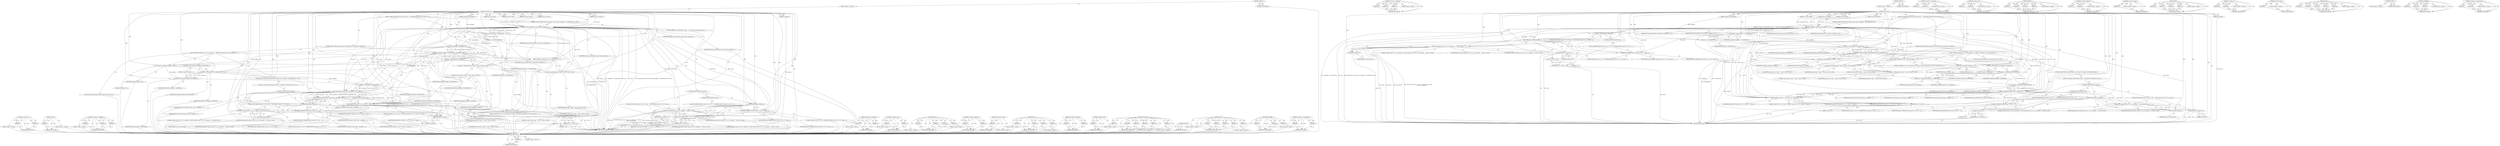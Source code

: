 digraph "&lt;operators&gt;.assignmentOr" {
vulnerable_170 [label=<(METHOD,strerror)>];
vulnerable_171 [label=<(PARAM,p1)>];
vulnerable_172 [label=<(BLOCK,&lt;empty&gt;,&lt;empty&gt;)>];
vulnerable_173 [label=<(METHOD_RETURN,ANY)>];
vulnerable_196 [label=<(METHOD,&lt;operator&gt;.conditional)>];
vulnerable_197 [label=<(PARAM,p1)>];
vulnerable_198 [label=<(PARAM,p2)>];
vulnerable_199 [label=<(PARAM,p3)>];
vulnerable_200 [label=<(BLOCK,&lt;empty&gt;,&lt;empty&gt;)>];
vulnerable_201 [label=<(METHOD_RETURN,ANY)>];
vulnerable_6 [label=<(METHOD,&lt;global&gt;)<SUB>1</SUB>>];
vulnerable_7 [label=<(BLOCK,&lt;empty&gt;,&lt;empty&gt;)<SUB>1</SUB>>];
vulnerable_8 [label=<(METHOD,mount_entry)<SUB>1</SUB>>];
vulnerable_9 [label=<(PARAM,const char *fsname)<SUB>1</SUB>>];
vulnerable_10 [label=<(PARAM,const char *target)<SUB>1</SUB>>];
vulnerable_11 [label=<(PARAM,const char *fstype)<SUB>2</SUB>>];
vulnerable_12 [label=<(PARAM,unsigned long mountflags)<SUB>2</SUB>>];
vulnerable_13 [label=<(PARAM,const char *data)<SUB>3</SUB>>];
vulnerable_14 [label=<(PARAM,int optional)<SUB>3</SUB>>];
vulnerable_15 [label=<(BLOCK,{
 #ifdef HAVE_STATVFS
 	struct statvfs sb;
 #e...,{
 #ifdef HAVE_STATVFS
 	struct statvfs sb;
 #e...)<SUB>4</SUB>>];
vulnerable_16 [label=<(CONTROL_STRUCTURE,IF,if (mount(fsname, target, fstype, mountflags &amp; ~MS_REMOUNT, data)))<SUB>9</SUB>>];
vulnerable_17 [label=<(mount,mount(fsname, target, fstype, mountflags &amp; ~MS_...)<SUB>9</SUB>>];
vulnerable_18 [label=<(IDENTIFIER,fsname,mount(fsname, target, fstype, mountflags &amp; ~MS_...)<SUB>9</SUB>>];
vulnerable_19 [label=<(IDENTIFIER,target,mount(fsname, target, fstype, mountflags &amp; ~MS_...)<SUB>9</SUB>>];
vulnerable_20 [label=<(IDENTIFIER,fstype,mount(fsname, target, fstype, mountflags &amp; ~MS_...)<SUB>9</SUB>>];
vulnerable_21 [label=<(&lt;operator&gt;.and,mountflags &amp; ~MS_REMOUNT)<SUB>9</SUB>>];
vulnerable_22 [label=<(IDENTIFIER,mountflags,mountflags &amp; ~MS_REMOUNT)<SUB>9</SUB>>];
vulnerable_23 [label=<(&lt;operator&gt;.not,~MS_REMOUNT)<SUB>9</SUB>>];
vulnerable_24 [label=<(IDENTIFIER,MS_REMOUNT,~MS_REMOUNT)<SUB>9</SUB>>];
vulnerable_25 [label=<(IDENTIFIER,data,mount(fsname, target, fstype, mountflags &amp; ~MS_...)<SUB>9</SUB>>];
vulnerable_26 [label=<(BLOCK,{
 		if (optional) {
 			INFO(&quot;failed to mount ...,{
 		if (optional) {
 			INFO(&quot;failed to mount ...)<SUB>9</SUB>>];
vulnerable_27 [label=<(CONTROL_STRUCTURE,IF,if (optional))<SUB>10</SUB>>];
vulnerable_28 [label=<(IDENTIFIER,optional,if (optional))<SUB>10</SUB>>];
vulnerable_29 [label=<(BLOCK,{
 			INFO(&quot;failed to mount '%s' on '%s' (optio...,{
 			INFO(&quot;failed to mount '%s' on '%s' (optio...)<SUB>10</SUB>>];
vulnerable_30 [label="<(INFO,INFO(&quot;failed to mount '%s' on '%s' (optional): ...)<SUB>11</SUB>>"];
vulnerable_31 [label="<(LITERAL,&quot;failed to mount '%s' on '%s' (optional): %s&quot;,INFO(&quot;failed to mount '%s' on '%s' (optional): ...)<SUB>11</SUB>>"];
vulnerable_32 [label="<(IDENTIFIER,fsname,INFO(&quot;failed to mount '%s' on '%s' (optional): ...)<SUB>11</SUB>>"];
vulnerable_33 [label="<(IDENTIFIER,target,INFO(&quot;failed to mount '%s' on '%s' (optional): ...)<SUB>12</SUB>>"];
vulnerable_34 [label=<(strerror,strerror(errno))<SUB>12</SUB>>];
vulnerable_35 [label=<(IDENTIFIER,errno,strerror(errno))<SUB>12</SUB>>];
vulnerable_36 [label=<(RETURN,return 0;,return 0;)<SUB>13</SUB>>];
vulnerable_37 [label=<(LITERAL,0,return 0;)<SUB>13</SUB>>];
vulnerable_38 [label=<(CONTROL_STRUCTURE,ELSE,else)<SUB>15</SUB>>];
vulnerable_39 [label=<(BLOCK,{
			SYSERROR(&quot;failed to mount '%s' on '%s'&quot;, f...,{
			SYSERROR(&quot;failed to mount '%s' on '%s'&quot;, f...)<SUB>15</SUB>>];
vulnerable_40 [label=<(SYSERROR,SYSERROR(&quot;failed to mount '%s' on '%s'&quot;, fsname...)<SUB>16</SUB>>];
vulnerable_41 [label=<(LITERAL,&quot;failed to mount '%s' on '%s'&quot;,SYSERROR(&quot;failed to mount '%s' on '%s'&quot;, fsname...)<SUB>16</SUB>>];
vulnerable_42 [label=<(IDENTIFIER,fsname,SYSERROR(&quot;failed to mount '%s' on '%s'&quot;, fsname...)<SUB>16</SUB>>];
vulnerable_43 [label=<(IDENTIFIER,target,SYSERROR(&quot;failed to mount '%s' on '%s'&quot;, fsname...)<SUB>16</SUB>>];
vulnerable_44 [label=<(RETURN,return -1;,return -1;)<SUB>17</SUB>>];
vulnerable_45 [label=<(&lt;operator&gt;.minus,-1)<SUB>17</SUB>>];
vulnerable_46 [label=<(LITERAL,1,-1)<SUB>17</SUB>>];
vulnerable_47 [label=<(CONTROL_STRUCTURE,IF,if ((mountflags &amp; MS_REMOUNT) || (mountflags &amp; MS_BIND)))<SUB>21</SUB>>];
vulnerable_48 [label=<(&lt;operator&gt;.logicalOr,(mountflags &amp; MS_REMOUNT) || (mountflags &amp; MS_B...)<SUB>21</SUB>>];
vulnerable_49 [label=<(&lt;operator&gt;.and,mountflags &amp; MS_REMOUNT)<SUB>21</SUB>>];
vulnerable_50 [label=<(IDENTIFIER,mountflags,mountflags &amp; MS_REMOUNT)<SUB>21</SUB>>];
vulnerable_51 [label=<(IDENTIFIER,MS_REMOUNT,mountflags &amp; MS_REMOUNT)<SUB>21</SUB>>];
vulnerable_52 [label=<(&lt;operator&gt;.and,mountflags &amp; MS_BIND)<SUB>21</SUB>>];
vulnerable_53 [label=<(IDENTIFIER,mountflags,mountflags &amp; MS_BIND)<SUB>21</SUB>>];
vulnerable_54 [label=<(IDENTIFIER,MS_BIND,mountflags &amp; MS_BIND)<SUB>21</SUB>>];
vulnerable_55 [label=<(BLOCK,{
		DEBUG(&quot;remounting %s on %s to respect bind ...,{
		DEBUG(&quot;remounting %s on %s to respect bind ...)<SUB>21</SUB>>];
vulnerable_56 [label=<(DEBUG,DEBUG(&quot;remounting %s on %s to respect bind or r...)<SUB>22</SUB>>];
vulnerable_57 [label=<(LITERAL,&quot;remounting %s on %s to respect bind or remount...,DEBUG(&quot;remounting %s on %s to respect bind or r...)<SUB>22</SUB>>];
vulnerable_58 [label="<(&lt;operator&gt;.conditional,fsname ? fsname : &quot;(none)&quot;)<SUB>23</SUB>>"];
vulnerable_59 [label="<(IDENTIFIER,fsname,fsname ? fsname : &quot;(none)&quot;)<SUB>23</SUB>>"];
vulnerable_60 [label="<(IDENTIFIER,fsname,fsname ? fsname : &quot;(none)&quot;)<SUB>23</SUB>>"];
vulnerable_61 [label="<(LITERAL,&quot;(none)&quot;,fsname ? fsname : &quot;(none)&quot;)<SUB>23</SUB>>"];
vulnerable_62 [label="<(&lt;operator&gt;.conditional,target ? target : &quot;(none)&quot;)<SUB>23</SUB>>"];
vulnerable_63 [label="<(IDENTIFIER,target,target ? target : &quot;(none)&quot;)<SUB>23</SUB>>"];
vulnerable_64 [label="<(IDENTIFIER,target,target ? target : &quot;(none)&quot;)<SUB>23</SUB>>"];
vulnerable_65 [label="<(LITERAL,&quot;(none)&quot;,target ? target : &quot;(none)&quot;)<SUB>23</SUB>>"];
vulnerable_66 [label="<(LOCAL,long unsigned rqd_flags: long unsigned)<SUB>24</SUB>>"];
vulnerable_67 [label=<(&lt;operator&gt;.assignment,rqd_flags = 0)<SUB>24</SUB>>];
vulnerable_68 [label=<(IDENTIFIER,rqd_flags,rqd_flags = 0)<SUB>24</SUB>>];
vulnerable_69 [label=<(LITERAL,0,rqd_flags = 0)<SUB>24</SUB>>];
vulnerable_70 [label=<(CONTROL_STRUCTURE,IF,if (mountflags &amp; MS_RDONLY))<SUB>25</SUB>>];
vulnerable_71 [label=<(&lt;operator&gt;.and,mountflags &amp; MS_RDONLY)<SUB>25</SUB>>];
vulnerable_72 [label=<(IDENTIFIER,mountflags,mountflags &amp; MS_RDONLY)<SUB>25</SUB>>];
vulnerable_73 [label=<(IDENTIFIER,MS_RDONLY,mountflags &amp; MS_RDONLY)<SUB>25</SUB>>];
vulnerable_74 [label=<(BLOCK,&lt;empty&gt;,&lt;empty&gt;)<SUB>26</SUB>>];
vulnerable_75 [label=<(&lt;operators&gt;.assignmentOr,rqd_flags |= MS_RDONLY)<SUB>26</SUB>>];
vulnerable_76 [label=<(IDENTIFIER,rqd_flags,rqd_flags |= MS_RDONLY)<SUB>26</SUB>>];
vulnerable_77 [label=<(IDENTIFIER,MS_RDONLY,rqd_flags |= MS_RDONLY)<SUB>26</SUB>>];
vulnerable_78 [label=<(CONTROL_STRUCTURE,IF,if (mount(fsname, target, fstype,
			  mountflags | MS_REMOUNT, data)))<SUB>55</SUB>>];
vulnerable_79 [label=<(mount,mount(fsname, target, fstype,
			  mountflags |...)<SUB>55</SUB>>];
vulnerable_80 [label=<(IDENTIFIER,fsname,mount(fsname, target, fstype,
			  mountflags |...)<SUB>55</SUB>>];
vulnerable_81 [label=<(IDENTIFIER,target,mount(fsname, target, fstype,
			  mountflags |...)<SUB>55</SUB>>];
vulnerable_82 [label=<(IDENTIFIER,fstype,mount(fsname, target, fstype,
			  mountflags |...)<SUB>55</SUB>>];
vulnerable_83 [label=<(&lt;operator&gt;.or,mountflags | MS_REMOUNT)<SUB>56</SUB>>];
vulnerable_84 [label=<(IDENTIFIER,mountflags,mountflags | MS_REMOUNT)<SUB>56</SUB>>];
vulnerable_85 [label=<(IDENTIFIER,MS_REMOUNT,mountflags | MS_REMOUNT)<SUB>56</SUB>>];
vulnerable_86 [label=<(IDENTIFIER,data,mount(fsname, target, fstype,
			  mountflags |...)<SUB>56</SUB>>];
vulnerable_87 [label=<(BLOCK,{
 			if (optional) {
 				INFO(&quot;failed to moun...,{
 			if (optional) {
 				INFO(&quot;failed to moun...)<SUB>56</SUB>>];
vulnerable_88 [label=<(CONTROL_STRUCTURE,IF,if (optional))<SUB>57</SUB>>];
vulnerable_89 [label=<(IDENTIFIER,optional,if (optional))<SUB>57</SUB>>];
vulnerable_90 [label=<(BLOCK,{
 				INFO(&quot;failed to mount '%s' on '%s' (opti...,{
 				INFO(&quot;failed to mount '%s' on '%s' (opti...)<SUB>57</SUB>>];
vulnerable_91 [label="<(INFO,INFO(&quot;failed to mount '%s' on '%s' (optional): ...)<SUB>58</SUB>>"];
vulnerable_92 [label="<(LITERAL,&quot;failed to mount '%s' on '%s' (optional): %s&quot;,INFO(&quot;failed to mount '%s' on '%s' (optional): ...)<SUB>58</SUB>>"];
vulnerable_93 [label="<(IDENTIFIER,fsname,INFO(&quot;failed to mount '%s' on '%s' (optional): ...)<SUB>59</SUB>>"];
vulnerable_94 [label="<(IDENTIFIER,target,INFO(&quot;failed to mount '%s' on '%s' (optional): ...)<SUB>59</SUB>>"];
vulnerable_95 [label=<(strerror,strerror(errno))<SUB>59</SUB>>];
vulnerable_96 [label=<(IDENTIFIER,errno,strerror(errno))<SUB>59</SUB>>];
vulnerable_97 [label=<(RETURN,return 0;,return 0;)<SUB>60</SUB>>];
vulnerable_98 [label=<(LITERAL,0,return 0;)<SUB>60</SUB>>];
vulnerable_99 [label=<(CONTROL_STRUCTURE,ELSE,else)<SUB>62</SUB>>];
vulnerable_100 [label=<(BLOCK,{
				SYSERROR(&quot;failed to mount '%s' on '%s'&quot;,
...,{
				SYSERROR(&quot;failed to mount '%s' on '%s'&quot;,
...)<SUB>62</SUB>>];
vulnerable_101 [label=<(SYSERROR,SYSERROR(&quot;failed to mount '%s' on '%s'&quot;,
					 ...)<SUB>63</SUB>>];
vulnerable_102 [label=<(LITERAL,&quot;failed to mount '%s' on '%s'&quot;,SYSERROR(&quot;failed to mount '%s' on '%s'&quot;,
					 ...)<SUB>63</SUB>>];
vulnerable_103 [label=<(IDENTIFIER,fsname,SYSERROR(&quot;failed to mount '%s' on '%s'&quot;,
					 ...)<SUB>64</SUB>>];
vulnerable_104 [label=<(IDENTIFIER,target,SYSERROR(&quot;failed to mount '%s' on '%s'&quot;,
					 ...)<SUB>64</SUB>>];
vulnerable_105 [label=<(RETURN,return -1;,return -1;)<SUB>65</SUB>>];
vulnerable_106 [label=<(&lt;operator&gt;.minus,-1)<SUB>65</SUB>>];
vulnerable_107 [label=<(LITERAL,1,-1)<SUB>65</SUB>>];
vulnerable_108 [label=<(DEBUG,DEBUG(&quot;mounted '%s' on '%s', type '%s'&quot;, fsname...)<SUB>73</SUB>>];
vulnerable_109 [label=<(LITERAL,&quot;mounted '%s' on '%s', type '%s'&quot;,DEBUG(&quot;mounted '%s' on '%s', type '%s'&quot;, fsname...)<SUB>73</SUB>>];
vulnerable_110 [label=<(IDENTIFIER,fsname,DEBUG(&quot;mounted '%s' on '%s', type '%s'&quot;, fsname...)<SUB>73</SUB>>];
vulnerable_111 [label=<(IDENTIFIER,target,DEBUG(&quot;mounted '%s' on '%s', type '%s'&quot;, fsname...)<SUB>73</SUB>>];
vulnerable_112 [label=<(IDENTIFIER,fstype,DEBUG(&quot;mounted '%s' on '%s', type '%s'&quot;, fsname...)<SUB>73</SUB>>];
vulnerable_113 [label=<(RETURN,return 0;,return 0;)<SUB>75</SUB>>];
vulnerable_114 [label=<(LITERAL,0,return 0;)<SUB>75</SUB>>];
vulnerable_115 [label=<(METHOD_RETURN,int)<SUB>1</SUB>>];
vulnerable_117 [label=<(METHOD_RETURN,ANY)<SUB>1</SUB>>];
vulnerable_202 [label=<(METHOD,&lt;operator&gt;.assignment)>];
vulnerable_203 [label=<(PARAM,p1)>];
vulnerable_204 [label=<(PARAM,p2)>];
vulnerable_205 [label=<(BLOCK,&lt;empty&gt;,&lt;empty&gt;)>];
vulnerable_206 [label=<(METHOD_RETURN,ANY)>];
vulnerable_154 [label=<(METHOD,&lt;operator&gt;.and)>];
vulnerable_155 [label=<(PARAM,p1)>];
vulnerable_156 [label=<(PARAM,p2)>];
vulnerable_157 [label=<(BLOCK,&lt;empty&gt;,&lt;empty&gt;)>];
vulnerable_158 [label=<(METHOD_RETURN,ANY)>];
vulnerable_189 [label=<(METHOD,DEBUG)>];
vulnerable_190 [label=<(PARAM,p1)>];
vulnerable_191 [label=<(PARAM,p2)>];
vulnerable_192 [label=<(PARAM,p3)>];
vulnerable_193 [label=<(PARAM,p4)>];
vulnerable_194 [label=<(BLOCK,&lt;empty&gt;,&lt;empty&gt;)>];
vulnerable_195 [label=<(METHOD_RETURN,ANY)>];
vulnerable_184 [label=<(METHOD,&lt;operator&gt;.logicalOr)>];
vulnerable_185 [label=<(PARAM,p1)>];
vulnerable_186 [label=<(PARAM,p2)>];
vulnerable_187 [label=<(BLOCK,&lt;empty&gt;,&lt;empty&gt;)>];
vulnerable_188 [label=<(METHOD_RETURN,ANY)>];
vulnerable_180 [label=<(METHOD,&lt;operator&gt;.minus)>];
vulnerable_181 [label=<(PARAM,p1)>];
vulnerable_182 [label=<(BLOCK,&lt;empty&gt;,&lt;empty&gt;)>];
vulnerable_183 [label=<(METHOD_RETURN,ANY)>];
vulnerable_163 [label=<(METHOD,INFO)>];
vulnerable_164 [label=<(PARAM,p1)>];
vulnerable_165 [label=<(PARAM,p2)>];
vulnerable_166 [label=<(PARAM,p3)>];
vulnerable_167 [label=<(PARAM,p4)>];
vulnerable_168 [label=<(BLOCK,&lt;empty&gt;,&lt;empty&gt;)>];
vulnerable_169 [label=<(METHOD_RETURN,ANY)>];
vulnerable_212 [label=<(METHOD,&lt;operator&gt;.or)>];
vulnerable_213 [label=<(PARAM,p1)>];
vulnerable_214 [label=<(PARAM,p2)>];
vulnerable_215 [label=<(BLOCK,&lt;empty&gt;,&lt;empty&gt;)>];
vulnerable_216 [label=<(METHOD_RETURN,ANY)>];
vulnerable_159 [label=<(METHOD,&lt;operator&gt;.not)>];
vulnerable_160 [label=<(PARAM,p1)>];
vulnerable_161 [label=<(BLOCK,&lt;empty&gt;,&lt;empty&gt;)>];
vulnerable_162 [label=<(METHOD_RETURN,ANY)>];
vulnerable_146 [label=<(METHOD,mount)>];
vulnerable_147 [label=<(PARAM,p1)>];
vulnerable_148 [label=<(PARAM,p2)>];
vulnerable_149 [label=<(PARAM,p3)>];
vulnerable_150 [label=<(PARAM,p4)>];
vulnerable_151 [label=<(PARAM,p5)>];
vulnerable_152 [label=<(BLOCK,&lt;empty&gt;,&lt;empty&gt;)>];
vulnerable_153 [label=<(METHOD_RETURN,ANY)>];
vulnerable_140 [label=<(METHOD,&lt;global&gt;)<SUB>1</SUB>>];
vulnerable_141 [label=<(BLOCK,&lt;empty&gt;,&lt;empty&gt;)>];
vulnerable_142 [label=<(METHOD_RETURN,ANY)>];
vulnerable_174 [label=<(METHOD,SYSERROR)>];
vulnerable_175 [label=<(PARAM,p1)>];
vulnerable_176 [label=<(PARAM,p2)>];
vulnerable_177 [label=<(PARAM,p3)>];
vulnerable_178 [label=<(BLOCK,&lt;empty&gt;,&lt;empty&gt;)>];
vulnerable_179 [label=<(METHOD_RETURN,ANY)>];
vulnerable_207 [label=<(METHOD,&lt;operators&gt;.assignmentOr)>];
vulnerable_208 [label=<(PARAM,p1)>];
vulnerable_209 [label=<(PARAM,p2)>];
vulnerable_210 [label=<(BLOCK,&lt;empty&gt;,&lt;empty&gt;)>];
vulnerable_211 [label=<(METHOD_RETURN,ANY)>];
fixed_230 [label=<(METHOD,&lt;operator&gt;.or)>];
fixed_231 [label=<(PARAM,p1)>];
fixed_232 [label=<(PARAM,p2)>];
fixed_233 [label=<(BLOCK,&lt;empty&gt;,&lt;empty&gt;)>];
fixed_234 [label=<(METHOD_RETURN,ANY)>];
fixed_175 [label=<(METHOD,strerror)>];
fixed_176 [label=<(PARAM,p1)>];
fixed_177 [label=<(BLOCK,&lt;empty&gt;,&lt;empty&gt;)>];
fixed_178 [label=<(METHOD_RETURN,ANY)>];
fixed_201 [label=<(METHOD,&lt;operator&gt;.conditional)>];
fixed_202 [label=<(PARAM,p1)>];
fixed_203 [label=<(PARAM,p2)>];
fixed_204 [label=<(PARAM,p3)>];
fixed_205 [label=<(BLOCK,&lt;empty&gt;,&lt;empty&gt;)>];
fixed_206 [label=<(METHOD_RETURN,ANY)>];
fixed_6 [label=<(METHOD,&lt;global&gt;)<SUB>1</SUB>>];
fixed_7 [label=<(BLOCK,&lt;empty&gt;,&lt;empty&gt;)<SUB>1</SUB>>];
fixed_8 [label=<(METHOD,mount_entry)<SUB>1</SUB>>];
fixed_9 [label=<(PARAM,const char *fsname)<SUB>1</SUB>>];
fixed_10 [label=<(PARAM,const char *target)<SUB>1</SUB>>];
fixed_11 [label=<(PARAM,const char *fstype)<SUB>2</SUB>>];
fixed_12 [label=<(PARAM,unsigned long mountflags)<SUB>2</SUB>>];
fixed_13 [label=<(PARAM,const char *data)<SUB>3</SUB>>];
fixed_14 [label=<(PARAM,int optional)<SUB>3</SUB>>];
fixed_15 [label=<(PARAM,const char *rootfs)<SUB>3</SUB>>];
fixed_16 [label=<(BLOCK,{
 #ifdef HAVE_STATVFS
 	struct statvfs sb;
 #e...,{
 #ifdef HAVE_STATVFS
 	struct statvfs sb;
 #e...)<SUB>4</SUB>>];
fixed_17 [label=<(CONTROL_STRUCTURE,IF,if (safe_mount(fsname, target, fstype, mountflags &amp; ~MS_REMOUNT, data, rootfs)))<SUB>9</SUB>>];
fixed_18 [label=<(safe_mount,safe_mount(fsname, target, fstype, mountflags &amp;...)<SUB>9</SUB>>];
fixed_19 [label=<(IDENTIFIER,fsname,safe_mount(fsname, target, fstype, mountflags &amp;...)<SUB>9</SUB>>];
fixed_20 [label=<(IDENTIFIER,target,safe_mount(fsname, target, fstype, mountflags &amp;...)<SUB>9</SUB>>];
fixed_21 [label=<(IDENTIFIER,fstype,safe_mount(fsname, target, fstype, mountflags &amp;...)<SUB>9</SUB>>];
fixed_22 [label=<(&lt;operator&gt;.and,mountflags &amp; ~MS_REMOUNT)<SUB>9</SUB>>];
fixed_23 [label=<(IDENTIFIER,mountflags,mountflags &amp; ~MS_REMOUNT)<SUB>9</SUB>>];
fixed_24 [label=<(&lt;operator&gt;.not,~MS_REMOUNT)<SUB>9</SUB>>];
fixed_25 [label=<(IDENTIFIER,MS_REMOUNT,~MS_REMOUNT)<SUB>9</SUB>>];
fixed_26 [label=<(IDENTIFIER,data,safe_mount(fsname, target, fstype, mountflags &amp;...)<SUB>9</SUB>>];
fixed_27 [label=<(IDENTIFIER,rootfs,safe_mount(fsname, target, fstype, mountflags &amp;...)<SUB>9</SUB>>];
fixed_28 [label=<(BLOCK,{
 		if (optional) {
 			INFO(&quot;failed to mount ...,{
 		if (optional) {
 			INFO(&quot;failed to mount ...)<SUB>9</SUB>>];
fixed_29 [label=<(CONTROL_STRUCTURE,IF,if (optional))<SUB>10</SUB>>];
fixed_30 [label=<(IDENTIFIER,optional,if (optional))<SUB>10</SUB>>];
fixed_31 [label=<(BLOCK,{
 			INFO(&quot;failed to mount '%s' on '%s' (optio...,{
 			INFO(&quot;failed to mount '%s' on '%s' (optio...)<SUB>10</SUB>>];
fixed_32 [label="<(INFO,INFO(&quot;failed to mount '%s' on '%s' (optional): ...)<SUB>11</SUB>>"];
fixed_33 [label="<(LITERAL,&quot;failed to mount '%s' on '%s' (optional): %s&quot;,INFO(&quot;failed to mount '%s' on '%s' (optional): ...)<SUB>11</SUB>>"];
fixed_34 [label="<(IDENTIFIER,fsname,INFO(&quot;failed to mount '%s' on '%s' (optional): ...)<SUB>11</SUB>>"];
fixed_35 [label="<(IDENTIFIER,target,INFO(&quot;failed to mount '%s' on '%s' (optional): ...)<SUB>12</SUB>>"];
fixed_36 [label=<(strerror,strerror(errno))<SUB>12</SUB>>];
fixed_37 [label=<(IDENTIFIER,errno,strerror(errno))<SUB>12</SUB>>];
fixed_38 [label=<(RETURN,return 0;,return 0;)<SUB>13</SUB>>];
fixed_39 [label=<(LITERAL,0,return 0;)<SUB>13</SUB>>];
fixed_40 [label=<(CONTROL_STRUCTURE,ELSE,else)<SUB>15</SUB>>];
fixed_41 [label=<(BLOCK,{
			SYSERROR(&quot;failed to mount '%s' on '%s'&quot;, f...,{
			SYSERROR(&quot;failed to mount '%s' on '%s'&quot;, f...)<SUB>15</SUB>>];
fixed_42 [label=<(SYSERROR,SYSERROR(&quot;failed to mount '%s' on '%s'&quot;, fsname...)<SUB>16</SUB>>];
fixed_43 [label=<(LITERAL,&quot;failed to mount '%s' on '%s'&quot;,SYSERROR(&quot;failed to mount '%s' on '%s'&quot;, fsname...)<SUB>16</SUB>>];
fixed_44 [label=<(IDENTIFIER,fsname,SYSERROR(&quot;failed to mount '%s' on '%s'&quot;, fsname...)<SUB>16</SUB>>];
fixed_45 [label=<(IDENTIFIER,target,SYSERROR(&quot;failed to mount '%s' on '%s'&quot;, fsname...)<SUB>16</SUB>>];
fixed_46 [label=<(RETURN,return -1;,return -1;)<SUB>17</SUB>>];
fixed_47 [label=<(&lt;operator&gt;.minus,-1)<SUB>17</SUB>>];
fixed_48 [label=<(LITERAL,1,-1)<SUB>17</SUB>>];
fixed_49 [label=<(CONTROL_STRUCTURE,IF,if ((mountflags &amp; MS_REMOUNT) || (mountflags &amp; MS_BIND)))<SUB>21</SUB>>];
fixed_50 [label=<(&lt;operator&gt;.logicalOr,(mountflags &amp; MS_REMOUNT) || (mountflags &amp; MS_B...)<SUB>21</SUB>>];
fixed_51 [label=<(&lt;operator&gt;.and,mountflags &amp; MS_REMOUNT)<SUB>21</SUB>>];
fixed_52 [label=<(IDENTIFIER,mountflags,mountflags &amp; MS_REMOUNT)<SUB>21</SUB>>];
fixed_53 [label=<(IDENTIFIER,MS_REMOUNT,mountflags &amp; MS_REMOUNT)<SUB>21</SUB>>];
fixed_54 [label=<(&lt;operator&gt;.and,mountflags &amp; MS_BIND)<SUB>21</SUB>>];
fixed_55 [label=<(IDENTIFIER,mountflags,mountflags &amp; MS_BIND)<SUB>21</SUB>>];
fixed_56 [label=<(IDENTIFIER,MS_BIND,mountflags &amp; MS_BIND)<SUB>21</SUB>>];
fixed_57 [label=<(BLOCK,{
		DEBUG(&quot;remounting %s on %s to respect bind ...,{
		DEBUG(&quot;remounting %s on %s to respect bind ...)<SUB>21</SUB>>];
fixed_58 [label=<(DEBUG,DEBUG(&quot;remounting %s on %s to respect bind or r...)<SUB>22</SUB>>];
fixed_59 [label=<(LITERAL,&quot;remounting %s on %s to respect bind or remount...,DEBUG(&quot;remounting %s on %s to respect bind or r...)<SUB>22</SUB>>];
fixed_60 [label="<(&lt;operator&gt;.conditional,fsname ? fsname : &quot;(none)&quot;)<SUB>23</SUB>>"];
fixed_61 [label="<(IDENTIFIER,fsname,fsname ? fsname : &quot;(none)&quot;)<SUB>23</SUB>>"];
fixed_62 [label="<(IDENTIFIER,fsname,fsname ? fsname : &quot;(none)&quot;)<SUB>23</SUB>>"];
fixed_63 [label="<(LITERAL,&quot;(none)&quot;,fsname ? fsname : &quot;(none)&quot;)<SUB>23</SUB>>"];
fixed_64 [label="<(&lt;operator&gt;.conditional,target ? target : &quot;(none)&quot;)<SUB>23</SUB>>"];
fixed_65 [label="<(IDENTIFIER,target,target ? target : &quot;(none)&quot;)<SUB>23</SUB>>"];
fixed_66 [label="<(IDENTIFIER,target,target ? target : &quot;(none)&quot;)<SUB>23</SUB>>"];
fixed_67 [label="<(LITERAL,&quot;(none)&quot;,target ? target : &quot;(none)&quot;)<SUB>23</SUB>>"];
fixed_68 [label="<(LOCAL,long unsigned rqd_flags: long unsigned)<SUB>24</SUB>>"];
fixed_69 [label=<(&lt;operator&gt;.assignment,rqd_flags = 0)<SUB>24</SUB>>];
fixed_70 [label=<(IDENTIFIER,rqd_flags,rqd_flags = 0)<SUB>24</SUB>>];
fixed_71 [label=<(LITERAL,0,rqd_flags = 0)<SUB>24</SUB>>];
fixed_72 [label=<(CONTROL_STRUCTURE,IF,if (mountflags &amp; MS_RDONLY))<SUB>25</SUB>>];
fixed_73 [label=<(&lt;operator&gt;.and,mountflags &amp; MS_RDONLY)<SUB>25</SUB>>];
fixed_74 [label=<(IDENTIFIER,mountflags,mountflags &amp; MS_RDONLY)<SUB>25</SUB>>];
fixed_75 [label=<(IDENTIFIER,MS_RDONLY,mountflags &amp; MS_RDONLY)<SUB>25</SUB>>];
fixed_76 [label=<(BLOCK,&lt;empty&gt;,&lt;empty&gt;)<SUB>26</SUB>>];
fixed_77 [label=<(&lt;operators&gt;.assignmentOr,rqd_flags |= MS_RDONLY)<SUB>26</SUB>>];
fixed_78 [label=<(IDENTIFIER,rqd_flags,rqd_flags |= MS_RDONLY)<SUB>26</SUB>>];
fixed_79 [label=<(IDENTIFIER,MS_RDONLY,rqd_flags |= MS_RDONLY)<SUB>26</SUB>>];
fixed_80 [label=<(CONTROL_STRUCTURE,IF,if (mount(fsname, target, fstype,
			  mountflags | MS_REMOUNT, data) &lt; 0))<SUB>55</SUB>>];
fixed_81 [label=<(&lt;operator&gt;.lessThan,mount(fsname, target, fstype,
			  mountflags |...)<SUB>55</SUB>>];
fixed_82 [label=<(mount,mount(fsname, target, fstype,
			  mountflags |...)<SUB>55</SUB>>];
fixed_83 [label=<(IDENTIFIER,fsname,mount(fsname, target, fstype,
			  mountflags |...)<SUB>55</SUB>>];
fixed_84 [label=<(IDENTIFIER,target,mount(fsname, target, fstype,
			  mountflags |...)<SUB>55</SUB>>];
fixed_85 [label=<(IDENTIFIER,fstype,mount(fsname, target, fstype,
			  mountflags |...)<SUB>55</SUB>>];
fixed_86 [label=<(&lt;operator&gt;.or,mountflags | MS_REMOUNT)<SUB>56</SUB>>];
fixed_87 [label=<(IDENTIFIER,mountflags,mountflags | MS_REMOUNT)<SUB>56</SUB>>];
fixed_88 [label=<(IDENTIFIER,MS_REMOUNT,mountflags | MS_REMOUNT)<SUB>56</SUB>>];
fixed_89 [label=<(IDENTIFIER,data,mount(fsname, target, fstype,
			  mountflags |...)<SUB>56</SUB>>];
fixed_90 [label=<(LITERAL,0,mount(fsname, target, fstype,
			  mountflags |...)<SUB>56</SUB>>];
fixed_91 [label=<(BLOCK,{
 			if (optional) {
 				INFO(&quot;failed to moun...,{
 			if (optional) {
 				INFO(&quot;failed to moun...)<SUB>56</SUB>>];
fixed_92 [label=<(CONTROL_STRUCTURE,IF,if (optional))<SUB>57</SUB>>];
fixed_93 [label=<(IDENTIFIER,optional,if (optional))<SUB>57</SUB>>];
fixed_94 [label=<(BLOCK,{
 				INFO(&quot;failed to mount '%s' on '%s' (opti...,{
 				INFO(&quot;failed to mount '%s' on '%s' (opti...)<SUB>57</SUB>>];
fixed_95 [label="<(INFO,INFO(&quot;failed to mount '%s' on '%s' (optional): ...)<SUB>58</SUB>>"];
fixed_96 [label="<(LITERAL,&quot;failed to mount '%s' on '%s' (optional): %s&quot;,INFO(&quot;failed to mount '%s' on '%s' (optional): ...)<SUB>58</SUB>>"];
fixed_97 [label="<(IDENTIFIER,fsname,INFO(&quot;failed to mount '%s' on '%s' (optional): ...)<SUB>59</SUB>>"];
fixed_98 [label="<(IDENTIFIER,target,INFO(&quot;failed to mount '%s' on '%s' (optional): ...)<SUB>59</SUB>>"];
fixed_99 [label=<(strerror,strerror(errno))<SUB>59</SUB>>];
fixed_100 [label=<(IDENTIFIER,errno,strerror(errno))<SUB>59</SUB>>];
fixed_101 [label=<(RETURN,return 0;,return 0;)<SUB>60</SUB>>];
fixed_102 [label=<(LITERAL,0,return 0;)<SUB>60</SUB>>];
fixed_103 [label=<(CONTROL_STRUCTURE,ELSE,else)<SUB>62</SUB>>];
fixed_104 [label=<(BLOCK,{
				SYSERROR(&quot;failed to mount '%s' on '%s'&quot;,
...,{
				SYSERROR(&quot;failed to mount '%s' on '%s'&quot;,
...)<SUB>62</SUB>>];
fixed_105 [label=<(SYSERROR,SYSERROR(&quot;failed to mount '%s' on '%s'&quot;,
					 ...)<SUB>63</SUB>>];
fixed_106 [label=<(LITERAL,&quot;failed to mount '%s' on '%s'&quot;,SYSERROR(&quot;failed to mount '%s' on '%s'&quot;,
					 ...)<SUB>63</SUB>>];
fixed_107 [label=<(IDENTIFIER,fsname,SYSERROR(&quot;failed to mount '%s' on '%s'&quot;,
					 ...)<SUB>64</SUB>>];
fixed_108 [label=<(IDENTIFIER,target,SYSERROR(&quot;failed to mount '%s' on '%s'&quot;,
					 ...)<SUB>64</SUB>>];
fixed_109 [label=<(RETURN,return -1;,return -1;)<SUB>65</SUB>>];
fixed_110 [label=<(&lt;operator&gt;.minus,-1)<SUB>65</SUB>>];
fixed_111 [label=<(LITERAL,1,-1)<SUB>65</SUB>>];
fixed_112 [label=<(DEBUG,DEBUG(&quot;mounted '%s' on '%s', type '%s'&quot;, fsname...)<SUB>73</SUB>>];
fixed_113 [label=<(LITERAL,&quot;mounted '%s' on '%s', type '%s'&quot;,DEBUG(&quot;mounted '%s' on '%s', type '%s'&quot;, fsname...)<SUB>73</SUB>>];
fixed_114 [label=<(IDENTIFIER,fsname,DEBUG(&quot;mounted '%s' on '%s', type '%s'&quot;, fsname...)<SUB>73</SUB>>];
fixed_115 [label=<(IDENTIFIER,target,DEBUG(&quot;mounted '%s' on '%s', type '%s'&quot;, fsname...)<SUB>73</SUB>>];
fixed_116 [label=<(IDENTIFIER,fstype,DEBUG(&quot;mounted '%s' on '%s', type '%s'&quot;, fsname...)<SUB>73</SUB>>];
fixed_117 [label=<(RETURN,return 0;,return 0;)<SUB>75</SUB>>];
fixed_118 [label=<(LITERAL,0,return 0;)<SUB>75</SUB>>];
fixed_119 [label=<(METHOD_RETURN,int)<SUB>1</SUB>>];
fixed_121 [label=<(METHOD_RETURN,ANY)<SUB>1</SUB>>];
fixed_207 [label=<(METHOD,&lt;operator&gt;.assignment)>];
fixed_208 [label=<(PARAM,p1)>];
fixed_209 [label=<(PARAM,p2)>];
fixed_210 [label=<(BLOCK,&lt;empty&gt;,&lt;empty&gt;)>];
fixed_211 [label=<(METHOD_RETURN,ANY)>];
fixed_159 [label=<(METHOD,&lt;operator&gt;.and)>];
fixed_160 [label=<(PARAM,p1)>];
fixed_161 [label=<(PARAM,p2)>];
fixed_162 [label=<(BLOCK,&lt;empty&gt;,&lt;empty&gt;)>];
fixed_163 [label=<(METHOD_RETURN,ANY)>];
fixed_194 [label=<(METHOD,DEBUG)>];
fixed_195 [label=<(PARAM,p1)>];
fixed_196 [label=<(PARAM,p2)>];
fixed_197 [label=<(PARAM,p3)>];
fixed_198 [label=<(PARAM,p4)>];
fixed_199 [label=<(BLOCK,&lt;empty&gt;,&lt;empty&gt;)>];
fixed_200 [label=<(METHOD_RETURN,ANY)>];
fixed_189 [label=<(METHOD,&lt;operator&gt;.logicalOr)>];
fixed_190 [label=<(PARAM,p1)>];
fixed_191 [label=<(PARAM,p2)>];
fixed_192 [label=<(BLOCK,&lt;empty&gt;,&lt;empty&gt;)>];
fixed_193 [label=<(METHOD_RETURN,ANY)>];
fixed_185 [label=<(METHOD,&lt;operator&gt;.minus)>];
fixed_186 [label=<(PARAM,p1)>];
fixed_187 [label=<(BLOCK,&lt;empty&gt;,&lt;empty&gt;)>];
fixed_188 [label=<(METHOD_RETURN,ANY)>];
fixed_168 [label=<(METHOD,INFO)>];
fixed_169 [label=<(PARAM,p1)>];
fixed_170 [label=<(PARAM,p2)>];
fixed_171 [label=<(PARAM,p3)>];
fixed_172 [label=<(PARAM,p4)>];
fixed_173 [label=<(BLOCK,&lt;empty&gt;,&lt;empty&gt;)>];
fixed_174 [label=<(METHOD_RETURN,ANY)>];
fixed_217 [label=<(METHOD,&lt;operator&gt;.lessThan)>];
fixed_218 [label=<(PARAM,p1)>];
fixed_219 [label=<(PARAM,p2)>];
fixed_220 [label=<(BLOCK,&lt;empty&gt;,&lt;empty&gt;)>];
fixed_221 [label=<(METHOD_RETURN,ANY)>];
fixed_164 [label=<(METHOD,&lt;operator&gt;.not)>];
fixed_165 [label=<(PARAM,p1)>];
fixed_166 [label=<(BLOCK,&lt;empty&gt;,&lt;empty&gt;)>];
fixed_167 [label=<(METHOD_RETURN,ANY)>];
fixed_150 [label=<(METHOD,safe_mount)>];
fixed_151 [label=<(PARAM,p1)>];
fixed_152 [label=<(PARAM,p2)>];
fixed_153 [label=<(PARAM,p3)>];
fixed_154 [label=<(PARAM,p4)>];
fixed_155 [label=<(PARAM,p5)>];
fixed_156 [label=<(PARAM,p6)>];
fixed_157 [label=<(BLOCK,&lt;empty&gt;,&lt;empty&gt;)>];
fixed_158 [label=<(METHOD_RETURN,ANY)>];
fixed_144 [label=<(METHOD,&lt;global&gt;)<SUB>1</SUB>>];
fixed_145 [label=<(BLOCK,&lt;empty&gt;,&lt;empty&gt;)>];
fixed_146 [label=<(METHOD_RETURN,ANY)>];
fixed_222 [label=<(METHOD,mount)>];
fixed_223 [label=<(PARAM,p1)>];
fixed_224 [label=<(PARAM,p2)>];
fixed_225 [label=<(PARAM,p3)>];
fixed_226 [label=<(PARAM,p4)>];
fixed_227 [label=<(PARAM,p5)>];
fixed_228 [label=<(BLOCK,&lt;empty&gt;,&lt;empty&gt;)>];
fixed_229 [label=<(METHOD_RETURN,ANY)>];
fixed_179 [label=<(METHOD,SYSERROR)>];
fixed_180 [label=<(PARAM,p1)>];
fixed_181 [label=<(PARAM,p2)>];
fixed_182 [label=<(PARAM,p3)>];
fixed_183 [label=<(BLOCK,&lt;empty&gt;,&lt;empty&gt;)>];
fixed_184 [label=<(METHOD_RETURN,ANY)>];
fixed_212 [label=<(METHOD,&lt;operators&gt;.assignmentOr)>];
fixed_213 [label=<(PARAM,p1)>];
fixed_214 [label=<(PARAM,p2)>];
fixed_215 [label=<(BLOCK,&lt;empty&gt;,&lt;empty&gt;)>];
fixed_216 [label=<(METHOD_RETURN,ANY)>];
vulnerable_170 -> vulnerable_171  [key=0, label="AST: "];
vulnerable_170 -> vulnerable_171  [key=1, label="DDG: "];
vulnerable_170 -> vulnerable_172  [key=0, label="AST: "];
vulnerable_170 -> vulnerable_173  [key=0, label="AST: "];
vulnerable_170 -> vulnerable_173  [key=1, label="CFG: "];
vulnerable_171 -> vulnerable_173  [key=0, label="DDG: p1"];
vulnerable_196 -> vulnerable_197  [key=0, label="AST: "];
vulnerable_196 -> vulnerable_197  [key=1, label="DDG: "];
vulnerable_196 -> vulnerable_200  [key=0, label="AST: "];
vulnerable_196 -> vulnerable_198  [key=0, label="AST: "];
vulnerable_196 -> vulnerable_198  [key=1, label="DDG: "];
vulnerable_196 -> vulnerable_201  [key=0, label="AST: "];
vulnerable_196 -> vulnerable_201  [key=1, label="CFG: "];
vulnerable_196 -> vulnerable_199  [key=0, label="AST: "];
vulnerable_196 -> vulnerable_199  [key=1, label="DDG: "];
vulnerable_197 -> vulnerable_201  [key=0, label="DDG: p1"];
vulnerable_198 -> vulnerable_201  [key=0, label="DDG: p2"];
vulnerable_199 -> vulnerable_201  [key=0, label="DDG: p3"];
vulnerable_6 -> vulnerable_7  [key=0, label="AST: "];
vulnerable_6 -> vulnerable_117  [key=0, label="AST: "];
vulnerable_6 -> vulnerable_117  [key=1, label="CFG: "];
vulnerable_7 -> vulnerable_8  [key=0, label="AST: "];
vulnerable_8 -> vulnerable_9  [key=0, label="AST: "];
vulnerable_8 -> vulnerable_9  [key=1, label="DDG: "];
vulnerable_8 -> vulnerable_10  [key=0, label="AST: "];
vulnerable_8 -> vulnerable_10  [key=1, label="DDG: "];
vulnerable_8 -> vulnerable_11  [key=0, label="AST: "];
vulnerable_8 -> vulnerable_11  [key=1, label="DDG: "];
vulnerable_8 -> vulnerable_12  [key=0, label="AST: "];
vulnerable_8 -> vulnerable_12  [key=1, label="DDG: "];
vulnerable_8 -> vulnerable_13  [key=0, label="AST: "];
vulnerable_8 -> vulnerable_13  [key=1, label="DDG: "];
vulnerable_8 -> vulnerable_14  [key=0, label="AST: "];
vulnerable_8 -> vulnerable_14  [key=1, label="DDG: "];
vulnerable_8 -> vulnerable_15  [key=0, label="AST: "];
vulnerable_8 -> vulnerable_115  [key=0, label="AST: "];
vulnerable_8 -> vulnerable_23  [key=0, label="CFG: "];
vulnerable_8 -> vulnerable_23  [key=1, label="DDG: "];
vulnerable_8 -> vulnerable_113  [key=0, label="DDG: "];
vulnerable_8 -> vulnerable_108  [key=0, label="DDG: "];
vulnerable_8 -> vulnerable_114  [key=0, label="DDG: "];
vulnerable_8 -> vulnerable_17  [key=0, label="DDG: "];
vulnerable_8 -> vulnerable_67  [key=0, label="DDG: "];
vulnerable_8 -> vulnerable_21  [key=0, label="DDG: "];
vulnerable_8 -> vulnerable_28  [key=0, label="DDG: "];
vulnerable_8 -> vulnerable_49  [key=0, label="DDG: "];
vulnerable_8 -> vulnerable_52  [key=0, label="DDG: "];
vulnerable_8 -> vulnerable_56  [key=0, label="DDG: "];
vulnerable_8 -> vulnerable_36  [key=0, label="DDG: "];
vulnerable_8 -> vulnerable_58  [key=0, label="DDG: "];
vulnerable_8 -> vulnerable_62  [key=0, label="DDG: "];
vulnerable_8 -> vulnerable_71  [key=0, label="DDG: "];
vulnerable_8 -> vulnerable_75  [key=0, label="DDG: "];
vulnerable_8 -> vulnerable_79  [key=0, label="DDG: "];
vulnerable_8 -> vulnerable_30  [key=0, label="DDG: "];
vulnerable_8 -> vulnerable_37  [key=0, label="DDG: "];
vulnerable_8 -> vulnerable_83  [key=0, label="DDG: "];
vulnerable_8 -> vulnerable_89  [key=0, label="DDG: "];
vulnerable_8 -> vulnerable_34  [key=0, label="DDG: "];
vulnerable_8 -> vulnerable_40  [key=0, label="DDG: "];
vulnerable_8 -> vulnerable_97  [key=0, label="DDG: "];
vulnerable_8 -> vulnerable_45  [key=0, label="DDG: "];
vulnerable_8 -> vulnerable_91  [key=0, label="DDG: "];
vulnerable_8 -> vulnerable_98  [key=0, label="DDG: "];
vulnerable_8 -> vulnerable_95  [key=0, label="DDG: "];
vulnerable_8 -> vulnerable_101  [key=0, label="DDG: "];
vulnerable_8 -> vulnerable_106  [key=0, label="DDG: "];
vulnerable_9 -> vulnerable_17  [key=0, label="DDG: fsname"];
vulnerable_10 -> vulnerable_17  [key=0, label="DDG: target"];
vulnerable_11 -> vulnerable_17  [key=0, label="DDG: fstype"];
vulnerable_12 -> vulnerable_21  [key=0, label="DDG: mountflags"];
vulnerable_13 -> vulnerable_17  [key=0, label="DDG: data"];
vulnerable_14 -> vulnerable_115  [key=0, label="DDG: optional"];
vulnerable_15 -> vulnerable_16  [key=0, label="AST: "];
vulnerable_15 -> vulnerable_47  [key=0, label="AST: "];
vulnerable_15 -> vulnerable_108  [key=0, label="AST: "];
vulnerable_15 -> vulnerable_113  [key=0, label="AST: "];
vulnerable_16 -> vulnerable_17  [key=0, label="AST: "];
vulnerable_16 -> vulnerable_26  [key=0, label="AST: "];
vulnerable_17 -> vulnerable_18  [key=0, label="AST: "];
vulnerable_17 -> vulnerable_19  [key=0, label="AST: "];
vulnerable_17 -> vulnerable_20  [key=0, label="AST: "];
vulnerable_17 -> vulnerable_21  [key=0, label="AST: "];
vulnerable_17 -> vulnerable_25  [key=0, label="AST: "];
vulnerable_17 -> vulnerable_28  [key=0, label="CFG: "];
vulnerable_17 -> vulnerable_28  [key=1, label="CDG: "];
vulnerable_17 -> vulnerable_49  [key=0, label="CFG: "];
vulnerable_17 -> vulnerable_49  [key=1, label="CDG: "];
vulnerable_17 -> vulnerable_115  [key=0, label="DDG: fstype"];
vulnerable_17 -> vulnerable_115  [key=1, label="DDG: mountflags &amp; ~MS_REMOUNT"];
vulnerable_17 -> vulnerable_115  [key=2, label="DDG: data"];
vulnerable_17 -> vulnerable_115  [key=3, label="DDG: mount(fsname, target, fstype, mountflags &amp; ~MS_REMOUNT, data)"];
vulnerable_17 -> vulnerable_108  [key=0, label="DDG: fsname"];
vulnerable_17 -> vulnerable_108  [key=1, label="DDG: target"];
vulnerable_17 -> vulnerable_108  [key=2, label="DDG: fstype"];
vulnerable_17 -> vulnerable_56  [key=0, label="DDG: fsname"];
vulnerable_17 -> vulnerable_56  [key=1, label="DDG: target"];
vulnerable_17 -> vulnerable_58  [key=0, label="DDG: fsname"];
vulnerable_17 -> vulnerable_62  [key=0, label="DDG: target"];
vulnerable_17 -> vulnerable_79  [key=0, label="DDG: fsname"];
vulnerable_17 -> vulnerable_79  [key=1, label="DDG: target"];
vulnerable_17 -> vulnerable_79  [key=2, label="DDG: fstype"];
vulnerable_17 -> vulnerable_79  [key=3, label="DDG: data"];
vulnerable_17 -> vulnerable_30  [key=0, label="DDG: fsname"];
vulnerable_17 -> vulnerable_30  [key=1, label="DDG: target"];
vulnerable_17 -> vulnerable_40  [key=0, label="DDG: fsname"];
vulnerable_17 -> vulnerable_40  [key=1, label="DDG: target"];
vulnerable_17 -> vulnerable_48  [key=0, label="CDG: "];
vulnerable_21 -> vulnerable_22  [key=0, label="AST: "];
vulnerable_21 -> vulnerable_23  [key=0, label="AST: "];
vulnerable_21 -> vulnerable_17  [key=0, label="CFG: "];
vulnerable_21 -> vulnerable_17  [key=1, label="DDG: mountflags"];
vulnerable_21 -> vulnerable_17  [key=2, label="DDG: ~MS_REMOUNT"];
vulnerable_21 -> vulnerable_115  [key=0, label="DDG: mountflags"];
vulnerable_21 -> vulnerable_115  [key=1, label="DDG: ~MS_REMOUNT"];
vulnerable_21 -> vulnerable_49  [key=0, label="DDG: mountflags"];
vulnerable_23 -> vulnerable_24  [key=0, label="AST: "];
vulnerable_23 -> vulnerable_21  [key=0, label="CFG: "];
vulnerable_23 -> vulnerable_21  [key=1, label="DDG: MS_REMOUNT"];
vulnerable_23 -> vulnerable_115  [key=0, label="DDG: MS_REMOUNT"];
vulnerable_23 -> vulnerable_49  [key=0, label="DDG: MS_REMOUNT"];
vulnerable_26 -> vulnerable_27  [key=0, label="AST: "];
vulnerable_27 -> vulnerable_28  [key=0, label="AST: "];
vulnerable_27 -> vulnerable_29  [key=0, label="AST: "];
vulnerable_27 -> vulnerable_38  [key=0, label="AST: "];
vulnerable_28 -> vulnerable_34  [key=0, label="CFG: "];
vulnerable_28 -> vulnerable_34  [key=1, label="CDG: "];
vulnerable_28 -> vulnerable_40  [key=0, label="CFG: "];
vulnerable_28 -> vulnerable_40  [key=1, label="CDG: "];
vulnerable_28 -> vulnerable_30  [key=0, label="CDG: "];
vulnerable_28 -> vulnerable_45  [key=0, label="CDG: "];
vulnerable_28 -> vulnerable_44  [key=0, label="CDG: "];
vulnerable_28 -> vulnerable_36  [key=0, label="CDG: "];
vulnerable_29 -> vulnerable_30  [key=0, label="AST: "];
vulnerable_29 -> vulnerable_36  [key=0, label="AST: "];
vulnerable_30 -> vulnerable_31  [key=0, label="AST: "];
vulnerable_30 -> vulnerable_32  [key=0, label="AST: "];
vulnerable_30 -> vulnerable_33  [key=0, label="AST: "];
vulnerable_30 -> vulnerable_34  [key=0, label="AST: "];
vulnerable_30 -> vulnerable_36  [key=0, label="CFG: "];
vulnerable_30 -> vulnerable_115  [key=0, label="DDG: fsname"];
vulnerable_30 -> vulnerable_115  [key=1, label="DDG: target"];
vulnerable_30 -> vulnerable_115  [key=2, label="DDG: strerror(errno)"];
vulnerable_30 -> vulnerable_115  [key=3, label="DDG: INFO(&quot;failed to mount '%s' on '%s' (optional): %s&quot;, fsname,
 			     target, strerror(errno))"];
vulnerable_34 -> vulnerable_35  [key=0, label="AST: "];
vulnerable_34 -> vulnerable_30  [key=0, label="CFG: "];
vulnerable_34 -> vulnerable_30  [key=1, label="DDG: errno"];
vulnerable_34 -> vulnerable_115  [key=0, label="DDG: errno"];
vulnerable_36 -> vulnerable_37  [key=0, label="AST: "];
vulnerable_36 -> vulnerable_115  [key=0, label="CFG: "];
vulnerable_36 -> vulnerable_115  [key=1, label="DDG: &lt;RET&gt;"];
vulnerable_37 -> vulnerable_36  [key=0, label="DDG: 0"];
vulnerable_38 -> vulnerable_39  [key=0, label="AST: "];
vulnerable_39 -> vulnerable_40  [key=0, label="AST: "];
vulnerable_39 -> vulnerable_44  [key=0, label="AST: "];
vulnerable_40 -> vulnerable_41  [key=0, label="AST: "];
vulnerable_40 -> vulnerable_42  [key=0, label="AST: "];
vulnerable_40 -> vulnerable_43  [key=0, label="AST: "];
vulnerable_40 -> vulnerable_45  [key=0, label="CFG: "];
vulnerable_44 -> vulnerable_45  [key=0, label="AST: "];
vulnerable_44 -> vulnerable_115  [key=0, label="CFG: "];
vulnerable_44 -> vulnerable_115  [key=1, label="DDG: &lt;RET&gt;"];
vulnerable_45 -> vulnerable_46  [key=0, label="AST: "];
vulnerable_45 -> vulnerable_44  [key=0, label="CFG: "];
vulnerable_45 -> vulnerable_44  [key=1, label="DDG: -1"];
vulnerable_47 -> vulnerable_48  [key=0, label="AST: "];
vulnerable_47 -> vulnerable_55  [key=0, label="AST: "];
vulnerable_48 -> vulnerable_49  [key=0, label="AST: "];
vulnerable_48 -> vulnerable_52  [key=0, label="AST: "];
vulnerable_48 -> vulnerable_58  [key=0, label="CFG: "];
vulnerable_48 -> vulnerable_58  [key=1, label="CDG: "];
vulnerable_48 -> vulnerable_108  [key=0, label="CFG: "];
vulnerable_48 -> vulnerable_108  [key=1, label="CDG: "];
vulnerable_48 -> vulnerable_113  [key=0, label="CDG: "];
vulnerable_48 -> vulnerable_56  [key=0, label="CDG: "];
vulnerable_48 -> vulnerable_67  [key=0, label="CDG: "];
vulnerable_48 -> vulnerable_79  [key=0, label="CDG: "];
vulnerable_48 -> vulnerable_83  [key=0, label="CDG: "];
vulnerable_48 -> vulnerable_71  [key=0, label="CDG: "];
vulnerable_48 -> vulnerable_62  [key=0, label="CDG: "];
vulnerable_49 -> vulnerable_50  [key=0, label="AST: "];
vulnerable_49 -> vulnerable_51  [key=0, label="AST: "];
vulnerable_49 -> vulnerable_48  [key=0, label="CFG: "];
vulnerable_49 -> vulnerable_48  [key=1, label="DDG: mountflags"];
vulnerable_49 -> vulnerable_48  [key=2, label="DDG: MS_REMOUNT"];
vulnerable_49 -> vulnerable_52  [key=0, label="CFG: "];
vulnerable_49 -> vulnerable_52  [key=1, label="DDG: mountflags"];
vulnerable_49 -> vulnerable_52  [key=2, label="CDG: "];
vulnerable_49 -> vulnerable_71  [key=0, label="DDG: mountflags"];
vulnerable_49 -> vulnerable_83  [key=0, label="DDG: MS_REMOUNT"];
vulnerable_52 -> vulnerable_53  [key=0, label="AST: "];
vulnerable_52 -> vulnerable_54  [key=0, label="AST: "];
vulnerable_52 -> vulnerable_48  [key=0, label="CFG: "];
vulnerable_52 -> vulnerable_48  [key=1, label="DDG: mountflags"];
vulnerable_52 -> vulnerable_48  [key=2, label="DDG: MS_BIND"];
vulnerable_52 -> vulnerable_115  [key=0, label="DDG: MS_BIND"];
vulnerable_52 -> vulnerable_71  [key=0, label="DDG: mountflags"];
vulnerable_55 -> vulnerable_56  [key=0, label="AST: "];
vulnerable_55 -> vulnerable_66  [key=0, label="AST: "];
vulnerable_55 -> vulnerable_67  [key=0, label="AST: "];
vulnerable_55 -> vulnerable_70  [key=0, label="AST: "];
vulnerable_55 -> vulnerable_78  [key=0, label="AST: "];
vulnerable_56 -> vulnerable_57  [key=0, label="AST: "];
vulnerable_56 -> vulnerable_58  [key=0, label="AST: "];
vulnerable_56 -> vulnerable_62  [key=0, label="AST: "];
vulnerable_56 -> vulnerable_67  [key=0, label="CFG: "];
vulnerable_58 -> vulnerable_59  [key=0, label="AST: "];
vulnerable_58 -> vulnerable_60  [key=0, label="AST: "];
vulnerable_58 -> vulnerable_61  [key=0, label="AST: "];
vulnerable_58 -> vulnerable_62  [key=0, label="CFG: "];
vulnerable_62 -> vulnerable_63  [key=0, label="AST: "];
vulnerable_62 -> vulnerable_64  [key=0, label="AST: "];
vulnerable_62 -> vulnerable_65  [key=0, label="AST: "];
vulnerable_62 -> vulnerable_56  [key=0, label="CFG: "];
vulnerable_67 -> vulnerable_68  [key=0, label="AST: "];
vulnerable_67 -> vulnerable_69  [key=0, label="AST: "];
vulnerable_67 -> vulnerable_71  [key=0, label="CFG: "];
vulnerable_67 -> vulnerable_75  [key=0, label="DDG: rqd_flags"];
vulnerable_70 -> vulnerable_71  [key=0, label="AST: "];
vulnerable_70 -> vulnerable_74  [key=0, label="AST: "];
vulnerable_71 -> vulnerable_72  [key=0, label="AST: "];
vulnerable_71 -> vulnerable_73  [key=0, label="AST: "];
vulnerable_71 -> vulnerable_75  [key=0, label="CFG: "];
vulnerable_71 -> vulnerable_75  [key=1, label="DDG: MS_RDONLY"];
vulnerable_71 -> vulnerable_75  [key=2, label="CDG: "];
vulnerable_71 -> vulnerable_83  [key=0, label="CFG: "];
vulnerable_71 -> vulnerable_83  [key=1, label="DDG: mountflags"];
vulnerable_74 -> vulnerable_75  [key=0, label="AST: "];
vulnerable_75 -> vulnerable_76  [key=0, label="AST: "];
vulnerable_75 -> vulnerable_77  [key=0, label="AST: "];
vulnerable_75 -> vulnerable_83  [key=0, label="CFG: "];
vulnerable_78 -> vulnerable_79  [key=0, label="AST: "];
vulnerable_78 -> vulnerable_87  [key=0, label="AST: "];
vulnerable_79 -> vulnerable_80  [key=0, label="AST: "];
vulnerable_79 -> vulnerable_81  [key=0, label="AST: "];
vulnerable_79 -> vulnerable_82  [key=0, label="AST: "];
vulnerable_79 -> vulnerable_83  [key=0, label="AST: "];
vulnerable_79 -> vulnerable_86  [key=0, label="AST: "];
vulnerable_79 -> vulnerable_89  [key=0, label="CFG: "];
vulnerable_79 -> vulnerable_89  [key=1, label="CDG: "];
vulnerable_79 -> vulnerable_108  [key=0, label="CFG: "];
vulnerable_79 -> vulnerable_108  [key=1, label="DDG: fsname"];
vulnerable_79 -> vulnerable_108  [key=2, label="DDG: target"];
vulnerable_79 -> vulnerable_108  [key=3, label="DDG: fstype"];
vulnerable_79 -> vulnerable_108  [key=4, label="CDG: "];
vulnerable_79 -> vulnerable_91  [key=0, label="DDG: fsname"];
vulnerable_79 -> vulnerable_91  [key=1, label="DDG: target"];
vulnerable_79 -> vulnerable_101  [key=0, label="DDG: fsname"];
vulnerable_79 -> vulnerable_101  [key=1, label="DDG: target"];
vulnerable_79 -> vulnerable_113  [key=0, label="CDG: "];
vulnerable_83 -> vulnerable_84  [key=0, label="AST: "];
vulnerable_83 -> vulnerable_85  [key=0, label="AST: "];
vulnerable_83 -> vulnerable_79  [key=0, label="CFG: "];
vulnerable_83 -> vulnerable_79  [key=1, label="DDG: mountflags"];
vulnerable_83 -> vulnerable_79  [key=2, label="DDG: MS_REMOUNT"];
vulnerable_87 -> vulnerable_88  [key=0, label="AST: "];
vulnerable_88 -> vulnerable_89  [key=0, label="AST: "];
vulnerable_88 -> vulnerable_90  [key=0, label="AST: "];
vulnerable_88 -> vulnerable_99  [key=0, label="AST: "];
vulnerable_89 -> vulnerable_95  [key=0, label="CFG: "];
vulnerable_89 -> vulnerable_95  [key=1, label="CDG: "];
vulnerable_89 -> vulnerable_101  [key=0, label="CFG: "];
vulnerable_89 -> vulnerable_101  [key=1, label="CDG: "];
vulnerable_89 -> vulnerable_106  [key=0, label="CDG: "];
vulnerable_89 -> vulnerable_97  [key=0, label="CDG: "];
vulnerable_89 -> vulnerable_91  [key=0, label="CDG: "];
vulnerable_89 -> vulnerable_105  [key=0, label="CDG: "];
vulnerable_90 -> vulnerable_91  [key=0, label="AST: "];
vulnerable_90 -> vulnerable_97  [key=0, label="AST: "];
vulnerable_91 -> vulnerable_92  [key=0, label="AST: "];
vulnerable_91 -> vulnerable_93  [key=0, label="AST: "];
vulnerable_91 -> vulnerable_94  [key=0, label="AST: "];
vulnerable_91 -> vulnerable_95  [key=0, label="AST: "];
vulnerable_91 -> vulnerable_97  [key=0, label="CFG: "];
vulnerable_95 -> vulnerable_96  [key=0, label="AST: "];
vulnerable_95 -> vulnerable_91  [key=0, label="CFG: "];
vulnerable_95 -> vulnerable_91  [key=1, label="DDG: errno"];
vulnerable_97 -> vulnerable_98  [key=0, label="AST: "];
vulnerable_97 -> vulnerable_115  [key=0, label="CFG: "];
vulnerable_97 -> vulnerable_115  [key=1, label="DDG: &lt;RET&gt;"];
vulnerable_98 -> vulnerable_97  [key=0, label="DDG: 0"];
vulnerable_99 -> vulnerable_100  [key=0, label="AST: "];
vulnerable_100 -> vulnerable_101  [key=0, label="AST: "];
vulnerable_100 -> vulnerable_105  [key=0, label="AST: "];
vulnerable_101 -> vulnerable_102  [key=0, label="AST: "];
vulnerable_101 -> vulnerable_103  [key=0, label="AST: "];
vulnerable_101 -> vulnerable_104  [key=0, label="AST: "];
vulnerable_101 -> vulnerable_106  [key=0, label="CFG: "];
vulnerable_105 -> vulnerable_106  [key=0, label="AST: "];
vulnerable_105 -> vulnerable_115  [key=0, label="CFG: "];
vulnerable_105 -> vulnerable_115  [key=1, label="DDG: &lt;RET&gt;"];
vulnerable_106 -> vulnerable_107  [key=0, label="AST: "];
vulnerable_106 -> vulnerable_105  [key=0, label="CFG: "];
vulnerable_106 -> vulnerable_105  [key=1, label="DDG: -1"];
vulnerable_108 -> vulnerable_109  [key=0, label="AST: "];
vulnerable_108 -> vulnerable_110  [key=0, label="AST: "];
vulnerable_108 -> vulnerable_111  [key=0, label="AST: "];
vulnerable_108 -> vulnerable_112  [key=0, label="AST: "];
vulnerable_108 -> vulnerable_113  [key=0, label="CFG: "];
vulnerable_113 -> vulnerable_114  [key=0, label="AST: "];
vulnerable_113 -> vulnerable_115  [key=0, label="CFG: "];
vulnerable_113 -> vulnerable_115  [key=1, label="DDG: &lt;RET&gt;"];
vulnerable_114 -> vulnerable_113  [key=0, label="DDG: 0"];
vulnerable_202 -> vulnerable_203  [key=0, label="AST: "];
vulnerable_202 -> vulnerable_203  [key=1, label="DDG: "];
vulnerable_202 -> vulnerable_205  [key=0, label="AST: "];
vulnerable_202 -> vulnerable_204  [key=0, label="AST: "];
vulnerable_202 -> vulnerable_204  [key=1, label="DDG: "];
vulnerable_202 -> vulnerable_206  [key=0, label="AST: "];
vulnerable_202 -> vulnerable_206  [key=1, label="CFG: "];
vulnerable_203 -> vulnerable_206  [key=0, label="DDG: p1"];
vulnerable_204 -> vulnerable_206  [key=0, label="DDG: p2"];
vulnerable_154 -> vulnerable_155  [key=0, label="AST: "];
vulnerable_154 -> vulnerable_155  [key=1, label="DDG: "];
vulnerable_154 -> vulnerable_157  [key=0, label="AST: "];
vulnerable_154 -> vulnerable_156  [key=0, label="AST: "];
vulnerable_154 -> vulnerable_156  [key=1, label="DDG: "];
vulnerable_154 -> vulnerable_158  [key=0, label="AST: "];
vulnerable_154 -> vulnerable_158  [key=1, label="CFG: "];
vulnerable_155 -> vulnerable_158  [key=0, label="DDG: p1"];
vulnerable_156 -> vulnerable_158  [key=0, label="DDG: p2"];
vulnerable_189 -> vulnerable_190  [key=0, label="AST: "];
vulnerable_189 -> vulnerable_190  [key=1, label="DDG: "];
vulnerable_189 -> vulnerable_194  [key=0, label="AST: "];
vulnerable_189 -> vulnerable_191  [key=0, label="AST: "];
vulnerable_189 -> vulnerable_191  [key=1, label="DDG: "];
vulnerable_189 -> vulnerable_195  [key=0, label="AST: "];
vulnerable_189 -> vulnerable_195  [key=1, label="CFG: "];
vulnerable_189 -> vulnerable_192  [key=0, label="AST: "];
vulnerable_189 -> vulnerable_192  [key=1, label="DDG: "];
vulnerable_189 -> vulnerable_193  [key=0, label="AST: "];
vulnerable_189 -> vulnerable_193  [key=1, label="DDG: "];
vulnerable_190 -> vulnerable_195  [key=0, label="DDG: p1"];
vulnerable_191 -> vulnerable_195  [key=0, label="DDG: p2"];
vulnerable_192 -> vulnerable_195  [key=0, label="DDG: p3"];
vulnerable_193 -> vulnerable_195  [key=0, label="DDG: p4"];
vulnerable_184 -> vulnerable_185  [key=0, label="AST: "];
vulnerable_184 -> vulnerable_185  [key=1, label="DDG: "];
vulnerable_184 -> vulnerable_187  [key=0, label="AST: "];
vulnerable_184 -> vulnerable_186  [key=0, label="AST: "];
vulnerable_184 -> vulnerable_186  [key=1, label="DDG: "];
vulnerable_184 -> vulnerable_188  [key=0, label="AST: "];
vulnerable_184 -> vulnerable_188  [key=1, label="CFG: "];
vulnerable_185 -> vulnerable_188  [key=0, label="DDG: p1"];
vulnerable_186 -> vulnerable_188  [key=0, label="DDG: p2"];
vulnerable_180 -> vulnerable_181  [key=0, label="AST: "];
vulnerable_180 -> vulnerable_181  [key=1, label="DDG: "];
vulnerable_180 -> vulnerable_182  [key=0, label="AST: "];
vulnerable_180 -> vulnerable_183  [key=0, label="AST: "];
vulnerable_180 -> vulnerable_183  [key=1, label="CFG: "];
vulnerable_181 -> vulnerable_183  [key=0, label="DDG: p1"];
vulnerable_163 -> vulnerable_164  [key=0, label="AST: "];
vulnerable_163 -> vulnerable_164  [key=1, label="DDG: "];
vulnerable_163 -> vulnerable_168  [key=0, label="AST: "];
vulnerable_163 -> vulnerable_165  [key=0, label="AST: "];
vulnerable_163 -> vulnerable_165  [key=1, label="DDG: "];
vulnerable_163 -> vulnerable_169  [key=0, label="AST: "];
vulnerable_163 -> vulnerable_169  [key=1, label="CFG: "];
vulnerable_163 -> vulnerable_166  [key=0, label="AST: "];
vulnerable_163 -> vulnerable_166  [key=1, label="DDG: "];
vulnerable_163 -> vulnerable_167  [key=0, label="AST: "];
vulnerable_163 -> vulnerable_167  [key=1, label="DDG: "];
vulnerable_164 -> vulnerable_169  [key=0, label="DDG: p1"];
vulnerable_165 -> vulnerable_169  [key=0, label="DDG: p2"];
vulnerable_166 -> vulnerable_169  [key=0, label="DDG: p3"];
vulnerable_167 -> vulnerable_169  [key=0, label="DDG: p4"];
vulnerable_212 -> vulnerable_213  [key=0, label="AST: "];
vulnerable_212 -> vulnerable_213  [key=1, label="DDG: "];
vulnerable_212 -> vulnerable_215  [key=0, label="AST: "];
vulnerable_212 -> vulnerable_214  [key=0, label="AST: "];
vulnerable_212 -> vulnerable_214  [key=1, label="DDG: "];
vulnerable_212 -> vulnerable_216  [key=0, label="AST: "];
vulnerable_212 -> vulnerable_216  [key=1, label="CFG: "];
vulnerable_213 -> vulnerable_216  [key=0, label="DDG: p1"];
vulnerable_214 -> vulnerable_216  [key=0, label="DDG: p2"];
vulnerable_159 -> vulnerable_160  [key=0, label="AST: "];
vulnerable_159 -> vulnerable_160  [key=1, label="DDG: "];
vulnerable_159 -> vulnerable_161  [key=0, label="AST: "];
vulnerable_159 -> vulnerable_162  [key=0, label="AST: "];
vulnerable_159 -> vulnerable_162  [key=1, label="CFG: "];
vulnerable_160 -> vulnerable_162  [key=0, label="DDG: p1"];
vulnerable_146 -> vulnerable_147  [key=0, label="AST: "];
vulnerable_146 -> vulnerable_147  [key=1, label="DDG: "];
vulnerable_146 -> vulnerable_152  [key=0, label="AST: "];
vulnerable_146 -> vulnerable_148  [key=0, label="AST: "];
vulnerable_146 -> vulnerable_148  [key=1, label="DDG: "];
vulnerable_146 -> vulnerable_153  [key=0, label="AST: "];
vulnerable_146 -> vulnerable_153  [key=1, label="CFG: "];
vulnerable_146 -> vulnerable_149  [key=0, label="AST: "];
vulnerable_146 -> vulnerable_149  [key=1, label="DDG: "];
vulnerable_146 -> vulnerable_150  [key=0, label="AST: "];
vulnerable_146 -> vulnerable_150  [key=1, label="DDG: "];
vulnerable_146 -> vulnerable_151  [key=0, label="AST: "];
vulnerable_146 -> vulnerable_151  [key=1, label="DDG: "];
vulnerable_147 -> vulnerable_153  [key=0, label="DDG: p1"];
vulnerable_148 -> vulnerable_153  [key=0, label="DDG: p2"];
vulnerable_149 -> vulnerable_153  [key=0, label="DDG: p3"];
vulnerable_150 -> vulnerable_153  [key=0, label="DDG: p4"];
vulnerable_151 -> vulnerable_153  [key=0, label="DDG: p5"];
vulnerable_140 -> vulnerable_141  [key=0, label="AST: "];
vulnerable_140 -> vulnerable_142  [key=0, label="AST: "];
vulnerable_140 -> vulnerable_142  [key=1, label="CFG: "];
vulnerable_174 -> vulnerable_175  [key=0, label="AST: "];
vulnerable_174 -> vulnerable_175  [key=1, label="DDG: "];
vulnerable_174 -> vulnerable_178  [key=0, label="AST: "];
vulnerable_174 -> vulnerable_176  [key=0, label="AST: "];
vulnerable_174 -> vulnerable_176  [key=1, label="DDG: "];
vulnerable_174 -> vulnerable_179  [key=0, label="AST: "];
vulnerable_174 -> vulnerable_179  [key=1, label="CFG: "];
vulnerable_174 -> vulnerable_177  [key=0, label="AST: "];
vulnerable_174 -> vulnerable_177  [key=1, label="DDG: "];
vulnerable_175 -> vulnerable_179  [key=0, label="DDG: p1"];
vulnerable_176 -> vulnerable_179  [key=0, label="DDG: p2"];
vulnerable_177 -> vulnerable_179  [key=0, label="DDG: p3"];
vulnerable_207 -> vulnerable_208  [key=0, label="AST: "];
vulnerable_207 -> vulnerable_208  [key=1, label="DDG: "];
vulnerable_207 -> vulnerable_210  [key=0, label="AST: "];
vulnerable_207 -> vulnerable_209  [key=0, label="AST: "];
vulnerable_207 -> vulnerable_209  [key=1, label="DDG: "];
vulnerable_207 -> vulnerable_211  [key=0, label="AST: "];
vulnerable_207 -> vulnerable_211  [key=1, label="CFG: "];
vulnerable_208 -> vulnerable_211  [key=0, label="DDG: p1"];
vulnerable_209 -> vulnerable_211  [key=0, label="DDG: p2"];
fixed_230 -> fixed_231  [key=0, label="AST: "];
fixed_230 -> fixed_231  [key=1, label="DDG: "];
fixed_230 -> fixed_233  [key=0, label="AST: "];
fixed_230 -> fixed_232  [key=0, label="AST: "];
fixed_230 -> fixed_232  [key=1, label="DDG: "];
fixed_230 -> fixed_234  [key=0, label="AST: "];
fixed_230 -> fixed_234  [key=1, label="CFG: "];
fixed_231 -> fixed_234  [key=0, label="DDG: p1"];
fixed_232 -> fixed_234  [key=0, label="DDG: p2"];
fixed_233 -> vulnerable_170  [key=0];
fixed_234 -> vulnerable_170  [key=0];
fixed_175 -> fixed_176  [key=0, label="AST: "];
fixed_175 -> fixed_176  [key=1, label="DDG: "];
fixed_175 -> fixed_177  [key=0, label="AST: "];
fixed_175 -> fixed_178  [key=0, label="AST: "];
fixed_175 -> fixed_178  [key=1, label="CFG: "];
fixed_176 -> fixed_178  [key=0, label="DDG: p1"];
fixed_177 -> vulnerable_170  [key=0];
fixed_178 -> vulnerable_170  [key=0];
fixed_201 -> fixed_202  [key=0, label="AST: "];
fixed_201 -> fixed_202  [key=1, label="DDG: "];
fixed_201 -> fixed_205  [key=0, label="AST: "];
fixed_201 -> fixed_203  [key=0, label="AST: "];
fixed_201 -> fixed_203  [key=1, label="DDG: "];
fixed_201 -> fixed_206  [key=0, label="AST: "];
fixed_201 -> fixed_206  [key=1, label="CFG: "];
fixed_201 -> fixed_204  [key=0, label="AST: "];
fixed_201 -> fixed_204  [key=1, label="DDG: "];
fixed_202 -> fixed_206  [key=0, label="DDG: p1"];
fixed_203 -> fixed_206  [key=0, label="DDG: p2"];
fixed_204 -> fixed_206  [key=0, label="DDG: p3"];
fixed_205 -> vulnerable_170  [key=0];
fixed_206 -> vulnerable_170  [key=0];
fixed_6 -> fixed_7  [key=0, label="AST: "];
fixed_6 -> fixed_121  [key=0, label="AST: "];
fixed_6 -> fixed_121  [key=1, label="CFG: "];
fixed_7 -> fixed_8  [key=0, label="AST: "];
fixed_8 -> fixed_9  [key=0, label="AST: "];
fixed_8 -> fixed_9  [key=1, label="DDG: "];
fixed_8 -> fixed_10  [key=0, label="AST: "];
fixed_8 -> fixed_10  [key=1, label="DDG: "];
fixed_8 -> fixed_11  [key=0, label="AST: "];
fixed_8 -> fixed_11  [key=1, label="DDG: "];
fixed_8 -> fixed_12  [key=0, label="AST: "];
fixed_8 -> fixed_12  [key=1, label="DDG: "];
fixed_8 -> fixed_13  [key=0, label="AST: "];
fixed_8 -> fixed_13  [key=1, label="DDG: "];
fixed_8 -> fixed_14  [key=0, label="AST: "];
fixed_8 -> fixed_14  [key=1, label="DDG: "];
fixed_8 -> fixed_15  [key=0, label="AST: "];
fixed_8 -> fixed_15  [key=1, label="DDG: "];
fixed_8 -> fixed_16  [key=0, label="AST: "];
fixed_8 -> fixed_119  [key=0, label="AST: "];
fixed_8 -> fixed_24  [key=0, label="CFG: "];
fixed_8 -> fixed_24  [key=1, label="DDG: "];
fixed_8 -> fixed_117  [key=0, label="DDG: "];
fixed_8 -> fixed_112  [key=0, label="DDG: "];
fixed_8 -> fixed_118  [key=0, label="DDG: "];
fixed_8 -> fixed_18  [key=0, label="DDG: "];
fixed_8 -> fixed_69  [key=0, label="DDG: "];
fixed_8 -> fixed_22  [key=0, label="DDG: "];
fixed_8 -> fixed_30  [key=0, label="DDG: "];
fixed_8 -> fixed_51  [key=0, label="DDG: "];
fixed_8 -> fixed_54  [key=0, label="DDG: "];
fixed_8 -> fixed_58  [key=0, label="DDG: "];
fixed_8 -> fixed_38  [key=0, label="DDG: "];
fixed_8 -> fixed_60  [key=0, label="DDG: "];
fixed_8 -> fixed_64  [key=0, label="DDG: "];
fixed_8 -> fixed_73  [key=0, label="DDG: "];
fixed_8 -> fixed_77  [key=0, label="DDG: "];
fixed_8 -> fixed_81  [key=0, label="DDG: "];
fixed_8 -> fixed_32  [key=0, label="DDG: "];
fixed_8 -> fixed_39  [key=0, label="DDG: "];
fixed_8 -> fixed_82  [key=0, label="DDG: "];
fixed_8 -> fixed_93  [key=0, label="DDG: "];
fixed_8 -> fixed_36  [key=0, label="DDG: "];
fixed_8 -> fixed_42  [key=0, label="DDG: "];
fixed_8 -> fixed_86  [key=0, label="DDG: "];
fixed_8 -> fixed_101  [key=0, label="DDG: "];
fixed_8 -> fixed_47  [key=0, label="DDG: "];
fixed_8 -> fixed_95  [key=0, label="DDG: "];
fixed_8 -> fixed_102  [key=0, label="DDG: "];
fixed_8 -> fixed_99  [key=0, label="DDG: "];
fixed_8 -> fixed_105  [key=0, label="DDG: "];
fixed_8 -> fixed_110  [key=0, label="DDG: "];
fixed_9 -> fixed_18  [key=0, label="DDG: fsname"];
fixed_10 -> fixed_18  [key=0, label="DDG: target"];
fixed_11 -> fixed_18  [key=0, label="DDG: fstype"];
fixed_12 -> fixed_22  [key=0, label="DDG: mountflags"];
fixed_13 -> fixed_18  [key=0, label="DDG: data"];
fixed_14 -> fixed_119  [key=0, label="DDG: optional"];
fixed_15 -> fixed_18  [key=0, label="DDG: rootfs"];
fixed_16 -> fixed_17  [key=0, label="AST: "];
fixed_16 -> fixed_49  [key=0, label="AST: "];
fixed_16 -> fixed_112  [key=0, label="AST: "];
fixed_16 -> fixed_117  [key=0, label="AST: "];
fixed_17 -> fixed_18  [key=0, label="AST: "];
fixed_17 -> fixed_28  [key=0, label="AST: "];
fixed_18 -> fixed_19  [key=0, label="AST: "];
fixed_18 -> fixed_20  [key=0, label="AST: "];
fixed_18 -> fixed_21  [key=0, label="AST: "];
fixed_18 -> fixed_22  [key=0, label="AST: "];
fixed_18 -> fixed_26  [key=0, label="AST: "];
fixed_18 -> fixed_27  [key=0, label="AST: "];
fixed_18 -> fixed_30  [key=0, label="CFG: "];
fixed_18 -> fixed_30  [key=1, label="CDG: "];
fixed_18 -> fixed_51  [key=0, label="CFG: "];
fixed_18 -> fixed_51  [key=1, label="CDG: "];
fixed_18 -> fixed_119  [key=0, label="DDG: fstype"];
fixed_18 -> fixed_119  [key=1, label="DDG: mountflags &amp; ~MS_REMOUNT"];
fixed_18 -> fixed_119  [key=2, label="DDG: data"];
fixed_18 -> fixed_119  [key=3, label="DDG: rootfs"];
fixed_18 -> fixed_119  [key=4, label="DDG: safe_mount(fsname, target, fstype, mountflags &amp; ~MS_REMOUNT, data, rootfs)"];
fixed_18 -> fixed_112  [key=0, label="DDG: fsname"];
fixed_18 -> fixed_112  [key=1, label="DDG: target"];
fixed_18 -> fixed_112  [key=2, label="DDG: fstype"];
fixed_18 -> fixed_58  [key=0, label="DDG: fsname"];
fixed_18 -> fixed_58  [key=1, label="DDG: target"];
fixed_18 -> fixed_60  [key=0, label="DDG: fsname"];
fixed_18 -> fixed_64  [key=0, label="DDG: target"];
fixed_18 -> fixed_32  [key=0, label="DDG: fsname"];
fixed_18 -> fixed_32  [key=1, label="DDG: target"];
fixed_18 -> fixed_82  [key=0, label="DDG: fsname"];
fixed_18 -> fixed_82  [key=1, label="DDG: target"];
fixed_18 -> fixed_82  [key=2, label="DDG: fstype"];
fixed_18 -> fixed_82  [key=3, label="DDG: data"];
fixed_18 -> fixed_42  [key=0, label="DDG: fsname"];
fixed_18 -> fixed_42  [key=1, label="DDG: target"];
fixed_18 -> fixed_50  [key=0, label="CDG: "];
fixed_19 -> vulnerable_170  [key=0];
fixed_20 -> vulnerable_170  [key=0];
fixed_21 -> vulnerable_170  [key=0];
fixed_22 -> fixed_23  [key=0, label="AST: "];
fixed_22 -> fixed_24  [key=0, label="AST: "];
fixed_22 -> fixed_18  [key=0, label="CFG: "];
fixed_22 -> fixed_18  [key=1, label="DDG: mountflags"];
fixed_22 -> fixed_18  [key=2, label="DDG: ~MS_REMOUNT"];
fixed_22 -> fixed_119  [key=0, label="DDG: mountflags"];
fixed_22 -> fixed_119  [key=1, label="DDG: ~MS_REMOUNT"];
fixed_22 -> fixed_51  [key=0, label="DDG: mountflags"];
fixed_23 -> vulnerable_170  [key=0];
fixed_24 -> fixed_25  [key=0, label="AST: "];
fixed_24 -> fixed_22  [key=0, label="CFG: "];
fixed_24 -> fixed_22  [key=1, label="DDG: MS_REMOUNT"];
fixed_24 -> fixed_119  [key=0, label="DDG: MS_REMOUNT"];
fixed_24 -> fixed_51  [key=0, label="DDG: MS_REMOUNT"];
fixed_25 -> vulnerable_170  [key=0];
fixed_26 -> vulnerable_170  [key=0];
fixed_27 -> vulnerable_170  [key=0];
fixed_28 -> fixed_29  [key=0, label="AST: "];
fixed_29 -> fixed_30  [key=0, label="AST: "];
fixed_29 -> fixed_31  [key=0, label="AST: "];
fixed_29 -> fixed_40  [key=0, label="AST: "];
fixed_30 -> fixed_36  [key=0, label="CFG: "];
fixed_30 -> fixed_36  [key=1, label="CDG: "];
fixed_30 -> fixed_42  [key=0, label="CFG: "];
fixed_30 -> fixed_42  [key=1, label="CDG: "];
fixed_30 -> fixed_47  [key=0, label="CDG: "];
fixed_30 -> fixed_32  [key=0, label="CDG: "];
fixed_30 -> fixed_46  [key=0, label="CDG: "];
fixed_30 -> fixed_38  [key=0, label="CDG: "];
fixed_31 -> fixed_32  [key=0, label="AST: "];
fixed_31 -> fixed_38  [key=0, label="AST: "];
fixed_32 -> fixed_33  [key=0, label="AST: "];
fixed_32 -> fixed_34  [key=0, label="AST: "];
fixed_32 -> fixed_35  [key=0, label="AST: "];
fixed_32 -> fixed_36  [key=0, label="AST: "];
fixed_32 -> fixed_38  [key=0, label="CFG: "];
fixed_32 -> fixed_119  [key=0, label="DDG: fsname"];
fixed_32 -> fixed_119  [key=1, label="DDG: target"];
fixed_32 -> fixed_119  [key=2, label="DDG: strerror(errno)"];
fixed_32 -> fixed_119  [key=3, label="DDG: INFO(&quot;failed to mount '%s' on '%s' (optional): %s&quot;, fsname,
 			     target, strerror(errno))"];
fixed_33 -> vulnerable_170  [key=0];
fixed_34 -> vulnerable_170  [key=0];
fixed_35 -> vulnerable_170  [key=0];
fixed_36 -> fixed_37  [key=0, label="AST: "];
fixed_36 -> fixed_32  [key=0, label="CFG: "];
fixed_36 -> fixed_32  [key=1, label="DDG: errno"];
fixed_36 -> fixed_119  [key=0, label="DDG: errno"];
fixed_37 -> vulnerable_170  [key=0];
fixed_38 -> fixed_39  [key=0, label="AST: "];
fixed_38 -> fixed_119  [key=0, label="CFG: "];
fixed_38 -> fixed_119  [key=1, label="DDG: &lt;RET&gt;"];
fixed_39 -> fixed_38  [key=0, label="DDG: 0"];
fixed_40 -> fixed_41  [key=0, label="AST: "];
fixed_41 -> fixed_42  [key=0, label="AST: "];
fixed_41 -> fixed_46  [key=0, label="AST: "];
fixed_42 -> fixed_43  [key=0, label="AST: "];
fixed_42 -> fixed_44  [key=0, label="AST: "];
fixed_42 -> fixed_45  [key=0, label="AST: "];
fixed_42 -> fixed_47  [key=0, label="CFG: "];
fixed_43 -> vulnerable_170  [key=0];
fixed_44 -> vulnerable_170  [key=0];
fixed_45 -> vulnerable_170  [key=0];
fixed_46 -> fixed_47  [key=0, label="AST: "];
fixed_46 -> fixed_119  [key=0, label="CFG: "];
fixed_46 -> fixed_119  [key=1, label="DDG: &lt;RET&gt;"];
fixed_47 -> fixed_48  [key=0, label="AST: "];
fixed_47 -> fixed_46  [key=0, label="CFG: "];
fixed_47 -> fixed_46  [key=1, label="DDG: -1"];
fixed_48 -> vulnerable_170  [key=0];
fixed_49 -> fixed_50  [key=0, label="AST: "];
fixed_49 -> fixed_57  [key=0, label="AST: "];
fixed_50 -> fixed_51  [key=0, label="AST: "];
fixed_50 -> fixed_54  [key=0, label="AST: "];
fixed_50 -> fixed_60  [key=0, label="CFG: "];
fixed_50 -> fixed_60  [key=1, label="CDG: "];
fixed_50 -> fixed_112  [key=0, label="CFG: "];
fixed_50 -> fixed_112  [key=1, label="CDG: "];
fixed_50 -> fixed_73  [key=0, label="CDG: "];
fixed_50 -> fixed_64  [key=0, label="CDG: "];
fixed_50 -> fixed_81  [key=0, label="CDG: "];
fixed_50 -> fixed_69  [key=0, label="CDG: "];
fixed_50 -> fixed_82  [key=0, label="CDG: "];
fixed_50 -> fixed_58  [key=0, label="CDG: "];
fixed_50 -> fixed_117  [key=0, label="CDG: "];
fixed_50 -> fixed_86  [key=0, label="CDG: "];
fixed_51 -> fixed_52  [key=0, label="AST: "];
fixed_51 -> fixed_53  [key=0, label="AST: "];
fixed_51 -> fixed_50  [key=0, label="CFG: "];
fixed_51 -> fixed_50  [key=1, label="DDG: mountflags"];
fixed_51 -> fixed_50  [key=2, label="DDG: MS_REMOUNT"];
fixed_51 -> fixed_54  [key=0, label="CFG: "];
fixed_51 -> fixed_54  [key=1, label="DDG: mountflags"];
fixed_51 -> fixed_54  [key=2, label="CDG: "];
fixed_51 -> fixed_73  [key=0, label="DDG: mountflags"];
fixed_51 -> fixed_86  [key=0, label="DDG: MS_REMOUNT"];
fixed_52 -> vulnerable_170  [key=0];
fixed_53 -> vulnerable_170  [key=0];
fixed_54 -> fixed_55  [key=0, label="AST: "];
fixed_54 -> fixed_56  [key=0, label="AST: "];
fixed_54 -> fixed_50  [key=0, label="CFG: "];
fixed_54 -> fixed_50  [key=1, label="DDG: mountflags"];
fixed_54 -> fixed_50  [key=2, label="DDG: MS_BIND"];
fixed_54 -> fixed_119  [key=0, label="DDG: MS_BIND"];
fixed_54 -> fixed_73  [key=0, label="DDG: mountflags"];
fixed_55 -> vulnerable_170  [key=0];
fixed_56 -> vulnerable_170  [key=0];
fixed_57 -> fixed_58  [key=0, label="AST: "];
fixed_57 -> fixed_68  [key=0, label="AST: "];
fixed_57 -> fixed_69  [key=0, label="AST: "];
fixed_57 -> fixed_72  [key=0, label="AST: "];
fixed_57 -> fixed_80  [key=0, label="AST: "];
fixed_58 -> fixed_59  [key=0, label="AST: "];
fixed_58 -> fixed_60  [key=0, label="AST: "];
fixed_58 -> fixed_64  [key=0, label="AST: "];
fixed_58 -> fixed_69  [key=0, label="CFG: "];
fixed_59 -> vulnerable_170  [key=0];
fixed_60 -> fixed_61  [key=0, label="AST: "];
fixed_60 -> fixed_62  [key=0, label="AST: "];
fixed_60 -> fixed_63  [key=0, label="AST: "];
fixed_60 -> fixed_64  [key=0, label="CFG: "];
fixed_61 -> vulnerable_170  [key=0];
fixed_62 -> vulnerable_170  [key=0];
fixed_63 -> vulnerable_170  [key=0];
fixed_64 -> fixed_65  [key=0, label="AST: "];
fixed_64 -> fixed_66  [key=0, label="AST: "];
fixed_64 -> fixed_67  [key=0, label="AST: "];
fixed_64 -> fixed_58  [key=0, label="CFG: "];
fixed_65 -> vulnerable_170  [key=0];
fixed_66 -> vulnerable_170  [key=0];
fixed_67 -> vulnerable_170  [key=0];
fixed_68 -> vulnerable_170  [key=0];
fixed_69 -> fixed_70  [key=0, label="AST: "];
fixed_69 -> fixed_71  [key=0, label="AST: "];
fixed_69 -> fixed_73  [key=0, label="CFG: "];
fixed_69 -> fixed_77  [key=0, label="DDG: rqd_flags"];
fixed_70 -> vulnerable_170  [key=0];
fixed_71 -> vulnerable_170  [key=0];
fixed_72 -> fixed_73  [key=0, label="AST: "];
fixed_72 -> fixed_76  [key=0, label="AST: "];
fixed_73 -> fixed_74  [key=0, label="AST: "];
fixed_73 -> fixed_75  [key=0, label="AST: "];
fixed_73 -> fixed_77  [key=0, label="CFG: "];
fixed_73 -> fixed_77  [key=1, label="DDG: MS_RDONLY"];
fixed_73 -> fixed_77  [key=2, label="CDG: "];
fixed_73 -> fixed_86  [key=0, label="CFG: "];
fixed_73 -> fixed_86  [key=1, label="DDG: mountflags"];
fixed_74 -> vulnerable_170  [key=0];
fixed_75 -> vulnerable_170  [key=0];
fixed_76 -> fixed_77  [key=0, label="AST: "];
fixed_77 -> fixed_78  [key=0, label="AST: "];
fixed_77 -> fixed_79  [key=0, label="AST: "];
fixed_77 -> fixed_86  [key=0, label="CFG: "];
fixed_78 -> vulnerable_170  [key=0];
fixed_79 -> vulnerable_170  [key=0];
fixed_80 -> fixed_81  [key=0, label="AST: "];
fixed_80 -> fixed_91  [key=0, label="AST: "];
fixed_81 -> fixed_82  [key=0, label="AST: "];
fixed_81 -> fixed_90  [key=0, label="AST: "];
fixed_81 -> fixed_93  [key=0, label="CFG: "];
fixed_81 -> fixed_93  [key=1, label="CDG: "];
fixed_81 -> fixed_112  [key=0, label="CFG: "];
fixed_81 -> fixed_112  [key=1, label="CDG: "];
fixed_81 -> fixed_117  [key=0, label="CDG: "];
fixed_82 -> fixed_83  [key=0, label="AST: "];
fixed_82 -> fixed_84  [key=0, label="AST: "];
fixed_82 -> fixed_85  [key=0, label="AST: "];
fixed_82 -> fixed_86  [key=0, label="AST: "];
fixed_82 -> fixed_89  [key=0, label="AST: "];
fixed_82 -> fixed_81  [key=0, label="CFG: "];
fixed_82 -> fixed_81  [key=1, label="DDG: mountflags | MS_REMOUNT"];
fixed_82 -> fixed_81  [key=2, label="DDG: fsname"];
fixed_82 -> fixed_81  [key=3, label="DDG: data"];
fixed_82 -> fixed_81  [key=4, label="DDG: target"];
fixed_82 -> fixed_81  [key=5, label="DDG: fstype"];
fixed_82 -> fixed_112  [key=0, label="DDG: fsname"];
fixed_82 -> fixed_112  [key=1, label="DDG: target"];
fixed_82 -> fixed_112  [key=2, label="DDG: fstype"];
fixed_82 -> fixed_95  [key=0, label="DDG: fsname"];
fixed_82 -> fixed_95  [key=1, label="DDG: target"];
fixed_82 -> fixed_105  [key=0, label="DDG: fsname"];
fixed_82 -> fixed_105  [key=1, label="DDG: target"];
fixed_83 -> vulnerable_170  [key=0];
fixed_84 -> vulnerable_170  [key=0];
fixed_85 -> vulnerable_170  [key=0];
fixed_86 -> fixed_87  [key=0, label="AST: "];
fixed_86 -> fixed_88  [key=0, label="AST: "];
fixed_86 -> fixed_82  [key=0, label="CFG: "];
fixed_86 -> fixed_82  [key=1, label="DDG: mountflags"];
fixed_86 -> fixed_82  [key=2, label="DDG: MS_REMOUNT"];
fixed_87 -> vulnerable_170  [key=0];
fixed_88 -> vulnerable_170  [key=0];
fixed_89 -> vulnerable_170  [key=0];
fixed_90 -> vulnerable_170  [key=0];
fixed_91 -> fixed_92  [key=0, label="AST: "];
fixed_92 -> fixed_93  [key=0, label="AST: "];
fixed_92 -> fixed_94  [key=0, label="AST: "];
fixed_92 -> fixed_103  [key=0, label="AST: "];
fixed_93 -> fixed_99  [key=0, label="CFG: "];
fixed_93 -> fixed_99  [key=1, label="CDG: "];
fixed_93 -> fixed_105  [key=0, label="CFG: "];
fixed_93 -> fixed_105  [key=1, label="CDG: "];
fixed_93 -> fixed_95  [key=0, label="CDG: "];
fixed_93 -> fixed_101  [key=0, label="CDG: "];
fixed_93 -> fixed_110  [key=0, label="CDG: "];
fixed_93 -> fixed_109  [key=0, label="CDG: "];
fixed_94 -> fixed_95  [key=0, label="AST: "];
fixed_94 -> fixed_101  [key=0, label="AST: "];
fixed_95 -> fixed_96  [key=0, label="AST: "];
fixed_95 -> fixed_97  [key=0, label="AST: "];
fixed_95 -> fixed_98  [key=0, label="AST: "];
fixed_95 -> fixed_99  [key=0, label="AST: "];
fixed_95 -> fixed_101  [key=0, label="CFG: "];
fixed_96 -> vulnerable_170  [key=0];
fixed_97 -> vulnerable_170  [key=0];
fixed_98 -> vulnerable_170  [key=0];
fixed_99 -> fixed_100  [key=0, label="AST: "];
fixed_99 -> fixed_95  [key=0, label="CFG: "];
fixed_99 -> fixed_95  [key=1, label="DDG: errno"];
fixed_100 -> vulnerable_170  [key=0];
fixed_101 -> fixed_102  [key=0, label="AST: "];
fixed_101 -> fixed_119  [key=0, label="CFG: "];
fixed_101 -> fixed_119  [key=1, label="DDG: &lt;RET&gt;"];
fixed_102 -> fixed_101  [key=0, label="DDG: 0"];
fixed_103 -> fixed_104  [key=0, label="AST: "];
fixed_104 -> fixed_105  [key=0, label="AST: "];
fixed_104 -> fixed_109  [key=0, label="AST: "];
fixed_105 -> fixed_106  [key=0, label="AST: "];
fixed_105 -> fixed_107  [key=0, label="AST: "];
fixed_105 -> fixed_108  [key=0, label="AST: "];
fixed_105 -> fixed_110  [key=0, label="CFG: "];
fixed_106 -> vulnerable_170  [key=0];
fixed_107 -> vulnerable_170  [key=0];
fixed_108 -> vulnerable_170  [key=0];
fixed_109 -> fixed_110  [key=0, label="AST: "];
fixed_109 -> fixed_119  [key=0, label="CFG: "];
fixed_109 -> fixed_119  [key=1, label="DDG: &lt;RET&gt;"];
fixed_110 -> fixed_111  [key=0, label="AST: "];
fixed_110 -> fixed_109  [key=0, label="CFG: "];
fixed_110 -> fixed_109  [key=1, label="DDG: -1"];
fixed_111 -> vulnerable_170  [key=0];
fixed_112 -> fixed_113  [key=0, label="AST: "];
fixed_112 -> fixed_114  [key=0, label="AST: "];
fixed_112 -> fixed_115  [key=0, label="AST: "];
fixed_112 -> fixed_116  [key=0, label="AST: "];
fixed_112 -> fixed_117  [key=0, label="CFG: "];
fixed_113 -> vulnerable_170  [key=0];
fixed_114 -> vulnerable_170  [key=0];
fixed_115 -> vulnerable_170  [key=0];
fixed_116 -> vulnerable_170  [key=0];
fixed_117 -> fixed_118  [key=0, label="AST: "];
fixed_117 -> fixed_119  [key=0, label="CFG: "];
fixed_117 -> fixed_119  [key=1, label="DDG: &lt;RET&gt;"];
fixed_118 -> fixed_117  [key=0, label="DDG: 0"];
fixed_119 -> vulnerable_170  [key=0];
fixed_121 -> vulnerable_170  [key=0];
fixed_207 -> fixed_208  [key=0, label="AST: "];
fixed_207 -> fixed_208  [key=1, label="DDG: "];
fixed_207 -> fixed_210  [key=0, label="AST: "];
fixed_207 -> fixed_209  [key=0, label="AST: "];
fixed_207 -> fixed_209  [key=1, label="DDG: "];
fixed_207 -> fixed_211  [key=0, label="AST: "];
fixed_207 -> fixed_211  [key=1, label="CFG: "];
fixed_208 -> fixed_211  [key=0, label="DDG: p1"];
fixed_209 -> fixed_211  [key=0, label="DDG: p2"];
fixed_210 -> vulnerable_170  [key=0];
fixed_211 -> vulnerable_170  [key=0];
fixed_159 -> fixed_160  [key=0, label="AST: "];
fixed_159 -> fixed_160  [key=1, label="DDG: "];
fixed_159 -> fixed_162  [key=0, label="AST: "];
fixed_159 -> fixed_161  [key=0, label="AST: "];
fixed_159 -> fixed_161  [key=1, label="DDG: "];
fixed_159 -> fixed_163  [key=0, label="AST: "];
fixed_159 -> fixed_163  [key=1, label="CFG: "];
fixed_160 -> fixed_163  [key=0, label="DDG: p1"];
fixed_161 -> fixed_163  [key=0, label="DDG: p2"];
fixed_162 -> vulnerable_170  [key=0];
fixed_163 -> vulnerable_170  [key=0];
fixed_194 -> fixed_195  [key=0, label="AST: "];
fixed_194 -> fixed_195  [key=1, label="DDG: "];
fixed_194 -> fixed_199  [key=0, label="AST: "];
fixed_194 -> fixed_196  [key=0, label="AST: "];
fixed_194 -> fixed_196  [key=1, label="DDG: "];
fixed_194 -> fixed_200  [key=0, label="AST: "];
fixed_194 -> fixed_200  [key=1, label="CFG: "];
fixed_194 -> fixed_197  [key=0, label="AST: "];
fixed_194 -> fixed_197  [key=1, label="DDG: "];
fixed_194 -> fixed_198  [key=0, label="AST: "];
fixed_194 -> fixed_198  [key=1, label="DDG: "];
fixed_195 -> fixed_200  [key=0, label="DDG: p1"];
fixed_196 -> fixed_200  [key=0, label="DDG: p2"];
fixed_197 -> fixed_200  [key=0, label="DDG: p3"];
fixed_198 -> fixed_200  [key=0, label="DDG: p4"];
fixed_199 -> vulnerable_170  [key=0];
fixed_200 -> vulnerable_170  [key=0];
fixed_189 -> fixed_190  [key=0, label="AST: "];
fixed_189 -> fixed_190  [key=1, label="DDG: "];
fixed_189 -> fixed_192  [key=0, label="AST: "];
fixed_189 -> fixed_191  [key=0, label="AST: "];
fixed_189 -> fixed_191  [key=1, label="DDG: "];
fixed_189 -> fixed_193  [key=0, label="AST: "];
fixed_189 -> fixed_193  [key=1, label="CFG: "];
fixed_190 -> fixed_193  [key=0, label="DDG: p1"];
fixed_191 -> fixed_193  [key=0, label="DDG: p2"];
fixed_192 -> vulnerable_170  [key=0];
fixed_193 -> vulnerable_170  [key=0];
fixed_185 -> fixed_186  [key=0, label="AST: "];
fixed_185 -> fixed_186  [key=1, label="DDG: "];
fixed_185 -> fixed_187  [key=0, label="AST: "];
fixed_185 -> fixed_188  [key=0, label="AST: "];
fixed_185 -> fixed_188  [key=1, label="CFG: "];
fixed_186 -> fixed_188  [key=0, label="DDG: p1"];
fixed_187 -> vulnerable_170  [key=0];
fixed_188 -> vulnerable_170  [key=0];
fixed_168 -> fixed_169  [key=0, label="AST: "];
fixed_168 -> fixed_169  [key=1, label="DDG: "];
fixed_168 -> fixed_173  [key=0, label="AST: "];
fixed_168 -> fixed_170  [key=0, label="AST: "];
fixed_168 -> fixed_170  [key=1, label="DDG: "];
fixed_168 -> fixed_174  [key=0, label="AST: "];
fixed_168 -> fixed_174  [key=1, label="CFG: "];
fixed_168 -> fixed_171  [key=0, label="AST: "];
fixed_168 -> fixed_171  [key=1, label="DDG: "];
fixed_168 -> fixed_172  [key=0, label="AST: "];
fixed_168 -> fixed_172  [key=1, label="DDG: "];
fixed_169 -> fixed_174  [key=0, label="DDG: p1"];
fixed_170 -> fixed_174  [key=0, label="DDG: p2"];
fixed_171 -> fixed_174  [key=0, label="DDG: p3"];
fixed_172 -> fixed_174  [key=0, label="DDG: p4"];
fixed_173 -> vulnerable_170  [key=0];
fixed_174 -> vulnerable_170  [key=0];
fixed_217 -> fixed_218  [key=0, label="AST: "];
fixed_217 -> fixed_218  [key=1, label="DDG: "];
fixed_217 -> fixed_220  [key=0, label="AST: "];
fixed_217 -> fixed_219  [key=0, label="AST: "];
fixed_217 -> fixed_219  [key=1, label="DDG: "];
fixed_217 -> fixed_221  [key=0, label="AST: "];
fixed_217 -> fixed_221  [key=1, label="CFG: "];
fixed_218 -> fixed_221  [key=0, label="DDG: p1"];
fixed_219 -> fixed_221  [key=0, label="DDG: p2"];
fixed_220 -> vulnerable_170  [key=0];
fixed_221 -> vulnerable_170  [key=0];
fixed_164 -> fixed_165  [key=0, label="AST: "];
fixed_164 -> fixed_165  [key=1, label="DDG: "];
fixed_164 -> fixed_166  [key=0, label="AST: "];
fixed_164 -> fixed_167  [key=0, label="AST: "];
fixed_164 -> fixed_167  [key=1, label="CFG: "];
fixed_165 -> fixed_167  [key=0, label="DDG: p1"];
fixed_166 -> vulnerable_170  [key=0];
fixed_167 -> vulnerable_170  [key=0];
fixed_150 -> fixed_151  [key=0, label="AST: "];
fixed_150 -> fixed_151  [key=1, label="DDG: "];
fixed_150 -> fixed_157  [key=0, label="AST: "];
fixed_150 -> fixed_152  [key=0, label="AST: "];
fixed_150 -> fixed_152  [key=1, label="DDG: "];
fixed_150 -> fixed_158  [key=0, label="AST: "];
fixed_150 -> fixed_158  [key=1, label="CFG: "];
fixed_150 -> fixed_153  [key=0, label="AST: "];
fixed_150 -> fixed_153  [key=1, label="DDG: "];
fixed_150 -> fixed_154  [key=0, label="AST: "];
fixed_150 -> fixed_154  [key=1, label="DDG: "];
fixed_150 -> fixed_155  [key=0, label="AST: "];
fixed_150 -> fixed_155  [key=1, label="DDG: "];
fixed_150 -> fixed_156  [key=0, label="AST: "];
fixed_150 -> fixed_156  [key=1, label="DDG: "];
fixed_151 -> fixed_158  [key=0, label="DDG: p1"];
fixed_152 -> fixed_158  [key=0, label="DDG: p2"];
fixed_153 -> fixed_158  [key=0, label="DDG: p3"];
fixed_154 -> fixed_158  [key=0, label="DDG: p4"];
fixed_155 -> fixed_158  [key=0, label="DDG: p5"];
fixed_156 -> fixed_158  [key=0, label="DDG: p6"];
fixed_157 -> vulnerable_170  [key=0];
fixed_158 -> vulnerable_170  [key=0];
fixed_144 -> fixed_145  [key=0, label="AST: "];
fixed_144 -> fixed_146  [key=0, label="AST: "];
fixed_144 -> fixed_146  [key=1, label="CFG: "];
fixed_145 -> vulnerable_170  [key=0];
fixed_146 -> vulnerable_170  [key=0];
fixed_222 -> fixed_223  [key=0, label="AST: "];
fixed_222 -> fixed_223  [key=1, label="DDG: "];
fixed_222 -> fixed_228  [key=0, label="AST: "];
fixed_222 -> fixed_224  [key=0, label="AST: "];
fixed_222 -> fixed_224  [key=1, label="DDG: "];
fixed_222 -> fixed_229  [key=0, label="AST: "];
fixed_222 -> fixed_229  [key=1, label="CFG: "];
fixed_222 -> fixed_225  [key=0, label="AST: "];
fixed_222 -> fixed_225  [key=1, label="DDG: "];
fixed_222 -> fixed_226  [key=0, label="AST: "];
fixed_222 -> fixed_226  [key=1, label="DDG: "];
fixed_222 -> fixed_227  [key=0, label="AST: "];
fixed_222 -> fixed_227  [key=1, label="DDG: "];
fixed_223 -> fixed_229  [key=0, label="DDG: p1"];
fixed_224 -> fixed_229  [key=0, label="DDG: p2"];
fixed_225 -> fixed_229  [key=0, label="DDG: p3"];
fixed_226 -> fixed_229  [key=0, label="DDG: p4"];
fixed_227 -> fixed_229  [key=0, label="DDG: p5"];
fixed_228 -> vulnerable_170  [key=0];
fixed_229 -> vulnerable_170  [key=0];
fixed_179 -> fixed_180  [key=0, label="AST: "];
fixed_179 -> fixed_180  [key=1, label="DDG: "];
fixed_179 -> fixed_183  [key=0, label="AST: "];
fixed_179 -> fixed_181  [key=0, label="AST: "];
fixed_179 -> fixed_181  [key=1, label="DDG: "];
fixed_179 -> fixed_184  [key=0, label="AST: "];
fixed_179 -> fixed_184  [key=1, label="CFG: "];
fixed_179 -> fixed_182  [key=0, label="AST: "];
fixed_179 -> fixed_182  [key=1, label="DDG: "];
fixed_180 -> fixed_184  [key=0, label="DDG: p1"];
fixed_181 -> fixed_184  [key=0, label="DDG: p2"];
fixed_182 -> fixed_184  [key=0, label="DDG: p3"];
fixed_183 -> vulnerable_170  [key=0];
fixed_184 -> vulnerable_170  [key=0];
fixed_212 -> fixed_213  [key=0, label="AST: "];
fixed_212 -> fixed_213  [key=1, label="DDG: "];
fixed_212 -> fixed_215  [key=0, label="AST: "];
fixed_212 -> fixed_214  [key=0, label="AST: "];
fixed_212 -> fixed_214  [key=1, label="DDG: "];
fixed_212 -> fixed_216  [key=0, label="AST: "];
fixed_212 -> fixed_216  [key=1, label="CFG: "];
fixed_213 -> fixed_216  [key=0, label="DDG: p1"];
fixed_214 -> fixed_216  [key=0, label="DDG: p2"];
fixed_215 -> vulnerable_170  [key=0];
fixed_216 -> vulnerable_170  [key=0];
}

